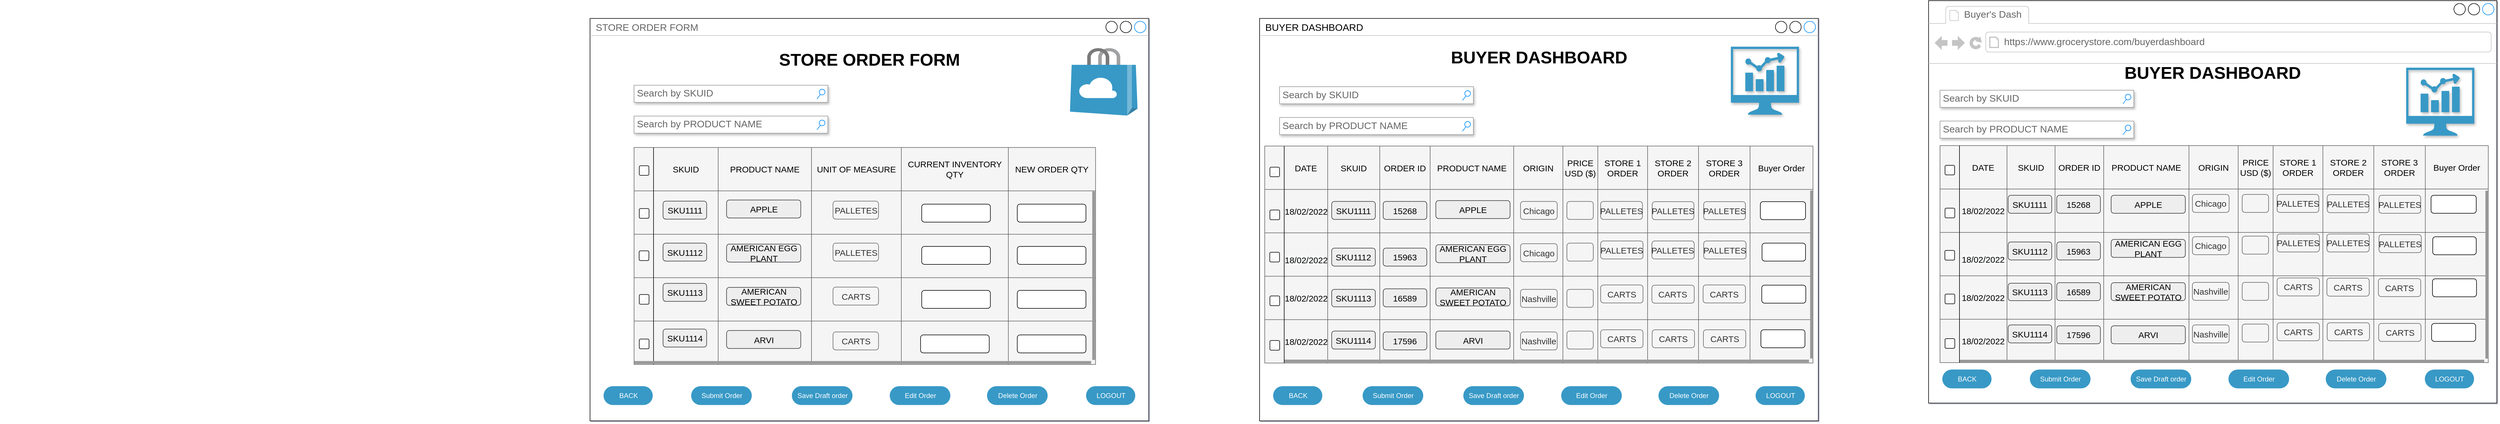 <mxfile version="16.6.1" type="github">
  <diagram id="DkxhXxDabkg7D8pgcrME" name="Page-1">
    <mxGraphModel dx="6352" dy="2839" grid="0" gridSize="3.937" guides="1" tooltips="1" connect="1" arrows="1" fold="1" page="1" pageScale="1" pageWidth="1169" pageHeight="827" background="none" math="0" shadow="1">
      <root>
        <mxCell id="0" />
        <mxCell id="1" parent="0" />
        <mxCell id="hHE543pLZx1zD03s0N3J-19" value="STORE ORDER FORM" style="strokeWidth=1;shadow=0;dashed=0;align=center;html=1;shape=mxgraph.mockup.containers.window;align=left;verticalAlign=top;spacingLeft=8;strokeColor2=#008cff;strokeColor3=#c4c4c4;fontColor=#666666;mainText=;fontSize=17;labelBackgroundColor=none;" parent="1" vertex="1">
          <mxGeometry x="-2243" y="-1611.72" width="976.376" height="704.723" as="geometry" />
        </mxCell>
        <mxCell id="hHE543pLZx1zD03s0N3J-168" value="&lt;font style=&quot;font-size: 30px&quot;&gt;&lt;b&gt;STORE ORDER FORM&lt;/b&gt;&lt;/font&gt;" style="text;html=1;strokeColor=none;fillColor=none;align=center;verticalAlign=middle;whiteSpace=wrap;rounded=0;shadow=1;" parent="1" vertex="1">
          <mxGeometry x="-2219.37" y="-1554.72" width="929.13" height="30" as="geometry" />
        </mxCell>
        <mxCell id="hHE543pLZx1zD03s0N3J-271" value="" style="dashed=0;labelPosition=right;align=left;shape=mxgraph.gmdl.checkbox;strokeColor=#B0B0B0;fillColor=none;strokeWidth=2;aspect=fixed;sketch=0;" parent="1" vertex="1">
          <mxGeometry x="-2148.397" y="-1280.72" width="15.748" height="15.748" as="geometry" />
        </mxCell>
        <mxCell id="hHE543pLZx1zD03s0N3J-273" value="" style="dashed=0;labelPosition=right;align=left;shape=mxgraph.gmdl.checkbox;strokeColor=#B0B0B0;fillColor=none;strokeWidth=2;aspect=fixed;sketch=0;" parent="1" vertex="1">
          <mxGeometry x="-2148.653" y="-1131.723" width="16" height="16" as="geometry" />
        </mxCell>
        <mxCell id="hHE543pLZx1zD03s0N3J-272" value="" style="dashed=0;labelPosition=right;align=left;shape=mxgraph.gmdl.checkbox;strokeColor=#B0B0B0;fillColor=none;strokeWidth=2;aspect=fixed;sketch=0;" parent="1" vertex="1">
          <mxGeometry x="-2148.4" y="-1205.72" width="16" height="16" as="geometry" />
        </mxCell>
        <mxCell id="hHE543pLZx1zD03s0N3J-292" value="" style="group" parent="1" vertex="1" connectable="0">
          <mxGeometry x="-2166.4" y="-1494.72" width="869.36" height="495" as="geometry" />
        </mxCell>
        <mxCell id="hHE543pLZx1zD03s0N3J-157" value="Search by SKUID" style="strokeWidth=1;shadow=1;dashed=0;align=center;html=1;shape=mxgraph.mockup.forms.searchBox;strokeColor=#999999;mainText=;strokeColor2=#008cff;fontColor=#666666;fontSize=17;align=left;spacingLeft=3;" parent="hHE543pLZx1zD03s0N3J-292" vertex="1">
          <mxGeometry x="0.38" width="338.59" height="30" as="geometry" />
        </mxCell>
        <mxCell id="hHE543pLZx1zD03s0N3J-161" value="Search by PRODUCT NAME" style="strokeWidth=1;shadow=1;dashed=0;align=center;html=1;shape=mxgraph.mockup.forms.searchBox;strokeColor=#999999;mainText=;strokeColor2=#008cff;fontColor=#666666;fontSize=17;align=left;spacingLeft=3;" parent="hHE543pLZx1zD03s0N3J-292" vertex="1">
          <mxGeometry x="0.377" y="53.997" width="338.59" height="30" as="geometry" />
        </mxCell>
        <mxCell id="hHE543pLZx1zD03s0N3J-240" value="" style="shape=table;startSize=0;container=1;collapsible=0;childLayout=tableLayout;fontSize=15;fillColor=#f5f5f5;strokeColor=#666666;fontColor=#333333;rounded=0;" parent="hHE543pLZx1zD03s0N3J-292" vertex="1">
          <mxGeometry x="0.38" y="109" width="806.42" height="380" as="geometry" />
        </mxCell>
        <mxCell id="hHE543pLZx1zD03s0N3J-241" value="" style="shape=tableRow;horizontal=0;startSize=34;swimlaneHead=0;swimlaneBody=0;top=0;left=0;bottom=0;right=0;collapsible=0;dropTarget=0;fillColor=none;points=[[0,0.5],[1,0.5]];portConstraint=eastwest;fontSize=15;" parent="hHE543pLZx1zD03s0N3J-240" vertex="1">
          <mxGeometry width="806.42" height="76" as="geometry" />
        </mxCell>
        <mxCell id="hHE543pLZx1zD03s0N3J-242" value="SKUID" style="shape=partialRectangle;html=1;whiteSpace=wrap;connectable=0;overflow=hidden;fillColor=none;top=0;left=0;bottom=0;right=0;pointerEvents=1;fontSize=15;" parent="hHE543pLZx1zD03s0N3J-241" vertex="1">
          <mxGeometry x="34" width="113" height="76" as="geometry">
            <mxRectangle width="113" height="76" as="alternateBounds" />
          </mxGeometry>
        </mxCell>
        <mxCell id="hHE543pLZx1zD03s0N3J-243" value="PRODUCT NAME" style="shape=partialRectangle;html=1;whiteSpace=wrap;connectable=0;overflow=hidden;fillColor=none;top=0;left=0;bottom=0;right=0;pointerEvents=1;fontSize=15;" parent="hHE543pLZx1zD03s0N3J-241" vertex="1">
          <mxGeometry x="147" width="163" height="76" as="geometry">
            <mxRectangle width="163" height="76" as="alternateBounds" />
          </mxGeometry>
        </mxCell>
        <mxCell id="hHE543pLZx1zD03s0N3J-244" value="UNIT OF MEASURE" style="shape=partialRectangle;html=1;whiteSpace=wrap;connectable=0;overflow=hidden;fillColor=none;top=0;left=0;bottom=0;right=0;pointerEvents=1;fontSize=15;" parent="hHE543pLZx1zD03s0N3J-241" vertex="1">
          <mxGeometry x="310" width="157" height="76" as="geometry">
            <mxRectangle width="157" height="76" as="alternateBounds" />
          </mxGeometry>
        </mxCell>
        <mxCell id="hHE543pLZx1zD03s0N3J-245" value="CURRENT INVENTORY QTY" style="shape=partialRectangle;html=1;whiteSpace=wrap;connectable=0;overflow=hidden;fillColor=none;top=0;left=0;bottom=0;right=0;pointerEvents=1;fontSize=15;" parent="hHE543pLZx1zD03s0N3J-241" vertex="1">
          <mxGeometry x="467" width="187" height="76" as="geometry">
            <mxRectangle width="187" height="76" as="alternateBounds" />
          </mxGeometry>
        </mxCell>
        <mxCell id="hHE543pLZx1zD03s0N3J-246" value="NEW ORDER QTY" style="shape=partialRectangle;html=1;whiteSpace=wrap;connectable=0;overflow=hidden;fillColor=none;top=0;left=0;bottom=0;right=0;pointerEvents=1;fontSize=15;" parent="hHE543pLZx1zD03s0N3J-241" vertex="1">
          <mxGeometry x="654" width="152" height="76" as="geometry">
            <mxRectangle width="152" height="76" as="alternateBounds" />
          </mxGeometry>
        </mxCell>
        <mxCell id="hHE543pLZx1zD03s0N3J-247" value="" style="shape=tableRow;horizontal=0;startSize=34;swimlaneHead=0;swimlaneBody=0;top=0;left=0;bottom=0;right=0;collapsible=0;dropTarget=0;fillColor=none;points=[[0,0.5],[1,0.5]];portConstraint=eastwest;fontSize=15;" parent="hHE543pLZx1zD03s0N3J-240" vertex="1">
          <mxGeometry y="76" width="806.42" height="76" as="geometry" />
        </mxCell>
        <mxCell id="hHE543pLZx1zD03s0N3J-248" value="" style="shape=partialRectangle;html=1;whiteSpace=wrap;connectable=0;overflow=hidden;fillColor=none;top=0;left=0;bottom=0;right=0;pointerEvents=1;fontSize=15;" parent="hHE543pLZx1zD03s0N3J-247" vertex="1">
          <mxGeometry x="34" width="113" height="76" as="geometry">
            <mxRectangle width="113" height="76" as="alternateBounds" />
          </mxGeometry>
        </mxCell>
        <mxCell id="hHE543pLZx1zD03s0N3J-249" value="&lt;span style=&quot;color: rgba(0 , 0 , 0 , 0) ; font-family: monospace ; font-size: 0px&quot;&gt;%3CmxGraphModel%3E%3Croot%3E%3CmxCell%20id%3D%220%22%2F%3E%3CmxCell%20id%3D%221%22%20parent%3D%220%22%2F%3E%3CmxCell%20id%3D%222%22%20value%3D%2215268%22%20style%3D%22rounded%3D1%3BwhiteSpace%3Dwrap%3Bhtml%3D1%3Bshadow%3D0%3Bsketch%3D0%3BfontSize%3D15%3BfillColor%3D%23eeeeee%3BstrokeColor%3D%2336393d%3B%22%20vertex%3D%221%22%20parent%3D%221%22%3E%3CmxGeometry%20x%3D%221429.44%22%20y%3D%22138.997%22%20width%3D%2276.24%22%20height%3D%2231.5%22%20as%3D%22geometry%22%2F%3E%3C%2FmxCell%3E%3C%2Froot%3E%3C%2FmxGraphModel%3E&lt;/span&gt;&lt;span style=&quot;color: rgba(0 , 0 , 0 , 0) ; font-family: monospace ; font-size: 0px&quot;&gt;%3CmxGraphModel%3E%3Croot%3E%3CmxCell%20id%3D%220%22%2F%3E%3CmxCell%20id%3D%221%22%20parent%3D%220%22%2F%3E%3CmxCell%20id%3D%222%22%20value%3D%2215268%22%20style%3D%22rounded%3D1%3BwhiteSpace%3Dwrap%3Bhtml%3D1%3Bshadow%3D0%3Bsketch%3D0%3BfontSize%3D15%3BfillColor%3D%23eeeeee%3BstrokeColor%3D%2336393d%3B%22%20vertex%3D%221%22%20parent%3D%221%22%3E%3CmxGeometry%20x%3D%221429.44%22%20y%3D%22138.997%22%20width%3D%2276.24%22%20height%3D%2231.5%22%20as%3D%22geometry%22%2F%3E%3C%2FmxCell%3E%3C%2Froot%3E%3C%2FmxGraphModel%3E&lt;/span&gt;" style="shape=partialRectangle;html=1;whiteSpace=wrap;connectable=0;overflow=hidden;fillColor=none;top=0;left=0;bottom=0;right=0;pointerEvents=1;fontSize=15;" parent="hHE543pLZx1zD03s0N3J-247" vertex="1">
          <mxGeometry x="147" width="163" height="76" as="geometry">
            <mxRectangle width="163" height="76" as="alternateBounds" />
          </mxGeometry>
        </mxCell>
        <mxCell id="hHE543pLZx1zD03s0N3J-250" value="" style="shape=partialRectangle;html=1;whiteSpace=wrap;connectable=0;overflow=hidden;fillColor=none;top=0;left=0;bottom=0;right=0;pointerEvents=1;fontSize=15;" parent="hHE543pLZx1zD03s0N3J-247" vertex="1">
          <mxGeometry x="310" width="157" height="76" as="geometry">
            <mxRectangle width="157" height="76" as="alternateBounds" />
          </mxGeometry>
        </mxCell>
        <mxCell id="hHE543pLZx1zD03s0N3J-251" value="" style="shape=partialRectangle;html=1;whiteSpace=wrap;connectable=0;overflow=hidden;fillColor=none;top=0;left=0;bottom=0;right=0;pointerEvents=1;fontSize=15;" parent="hHE543pLZx1zD03s0N3J-247" vertex="1">
          <mxGeometry x="467" width="187" height="76" as="geometry">
            <mxRectangle width="187" height="76" as="alternateBounds" />
          </mxGeometry>
        </mxCell>
        <mxCell id="hHE543pLZx1zD03s0N3J-252" value="" style="shape=partialRectangle;html=1;whiteSpace=wrap;connectable=0;overflow=hidden;fillColor=none;top=0;left=0;bottom=0;right=0;pointerEvents=1;fontSize=15;" parent="hHE543pLZx1zD03s0N3J-247" vertex="1">
          <mxGeometry x="654" width="152" height="76" as="geometry">
            <mxRectangle width="152" height="76" as="alternateBounds" />
          </mxGeometry>
        </mxCell>
        <mxCell id="hHE543pLZx1zD03s0N3J-253" value="" style="shape=tableRow;horizontal=0;startSize=34;swimlaneHead=0;swimlaneBody=0;top=0;left=0;bottom=0;right=0;collapsible=0;dropTarget=0;fillColor=none;points=[[0,0.5],[1,0.5]];portConstraint=eastwest;fontSize=15;" parent="hHE543pLZx1zD03s0N3J-240" vertex="1">
          <mxGeometry y="152" width="806.42" height="76" as="geometry" />
        </mxCell>
        <mxCell id="hHE543pLZx1zD03s0N3J-254" value="" style="shape=partialRectangle;html=1;whiteSpace=wrap;connectable=0;overflow=hidden;fillColor=none;top=0;left=0;bottom=0;right=0;pointerEvents=1;fontSize=15;" parent="hHE543pLZx1zD03s0N3J-253" vertex="1">
          <mxGeometry x="34" width="113" height="76" as="geometry">
            <mxRectangle width="113" height="76" as="alternateBounds" />
          </mxGeometry>
        </mxCell>
        <mxCell id="hHE543pLZx1zD03s0N3J-255" value="" style="shape=partialRectangle;html=1;whiteSpace=wrap;connectable=0;overflow=hidden;fillColor=none;top=0;left=0;bottom=0;right=0;pointerEvents=1;fontSize=15;" parent="hHE543pLZx1zD03s0N3J-253" vertex="1">
          <mxGeometry x="147" width="163" height="76" as="geometry">
            <mxRectangle width="163" height="76" as="alternateBounds" />
          </mxGeometry>
        </mxCell>
        <mxCell id="hHE543pLZx1zD03s0N3J-256" value="" style="shape=partialRectangle;html=1;whiteSpace=wrap;connectable=0;overflow=hidden;fillColor=none;top=0;left=0;bottom=0;right=0;pointerEvents=1;fontSize=15;" parent="hHE543pLZx1zD03s0N3J-253" vertex="1">
          <mxGeometry x="310" width="157" height="76" as="geometry">
            <mxRectangle width="157" height="76" as="alternateBounds" />
          </mxGeometry>
        </mxCell>
        <mxCell id="hHE543pLZx1zD03s0N3J-257" value="" style="shape=partialRectangle;html=1;whiteSpace=wrap;connectable=0;overflow=hidden;fillColor=none;top=0;left=0;bottom=0;right=0;pointerEvents=1;fontSize=15;" parent="hHE543pLZx1zD03s0N3J-253" vertex="1">
          <mxGeometry x="467" width="187" height="76" as="geometry">
            <mxRectangle width="187" height="76" as="alternateBounds" />
          </mxGeometry>
        </mxCell>
        <mxCell id="hHE543pLZx1zD03s0N3J-258" value="" style="shape=partialRectangle;html=1;whiteSpace=wrap;connectable=0;overflow=hidden;fillColor=none;top=0;left=0;bottom=0;right=0;pointerEvents=1;fontSize=15;" parent="hHE543pLZx1zD03s0N3J-253" vertex="1">
          <mxGeometry x="654" width="152" height="76" as="geometry">
            <mxRectangle width="152" height="76" as="alternateBounds" />
          </mxGeometry>
        </mxCell>
        <mxCell id="hHE543pLZx1zD03s0N3J-259" value="" style="shape=tableRow;horizontal=0;startSize=34;swimlaneHead=0;swimlaneBody=0;top=0;left=0;bottom=0;right=0;collapsible=0;dropTarget=0;fillColor=none;points=[[0,0.5],[1,0.5]];portConstraint=eastwest;fontSize=15;" parent="hHE543pLZx1zD03s0N3J-240" vertex="1">
          <mxGeometry y="228" width="806.42" height="76" as="geometry" />
        </mxCell>
        <mxCell id="hHE543pLZx1zD03s0N3J-260" value="" style="shape=partialRectangle;html=1;whiteSpace=wrap;connectable=0;overflow=hidden;fillColor=none;top=0;left=0;bottom=0;right=0;pointerEvents=1;fontSize=15;" parent="hHE543pLZx1zD03s0N3J-259" vertex="1">
          <mxGeometry x="34" width="113" height="76" as="geometry">
            <mxRectangle width="113" height="76" as="alternateBounds" />
          </mxGeometry>
        </mxCell>
        <mxCell id="hHE543pLZx1zD03s0N3J-261" value="" style="shape=partialRectangle;html=1;whiteSpace=wrap;connectable=0;overflow=hidden;fillColor=none;top=0;left=0;bottom=0;right=0;pointerEvents=1;fontSize=15;" parent="hHE543pLZx1zD03s0N3J-259" vertex="1">
          <mxGeometry x="147" width="163" height="76" as="geometry">
            <mxRectangle width="163" height="76" as="alternateBounds" />
          </mxGeometry>
        </mxCell>
        <mxCell id="hHE543pLZx1zD03s0N3J-262" value="" style="shape=partialRectangle;html=1;whiteSpace=wrap;connectable=0;overflow=hidden;fillColor=none;top=0;left=0;bottom=0;right=0;pointerEvents=1;fontSize=15;" parent="hHE543pLZx1zD03s0N3J-259" vertex="1">
          <mxGeometry x="310" width="157" height="76" as="geometry">
            <mxRectangle width="157" height="76" as="alternateBounds" />
          </mxGeometry>
        </mxCell>
        <mxCell id="hHE543pLZx1zD03s0N3J-263" value="" style="shape=partialRectangle;html=1;whiteSpace=wrap;connectable=0;overflow=hidden;fillColor=none;top=0;left=0;bottom=0;right=0;pointerEvents=1;fontSize=15;" parent="hHE543pLZx1zD03s0N3J-259" vertex="1">
          <mxGeometry x="467" width="187" height="76" as="geometry">
            <mxRectangle width="187" height="76" as="alternateBounds" />
          </mxGeometry>
        </mxCell>
        <mxCell id="hHE543pLZx1zD03s0N3J-264" value="" style="shape=partialRectangle;html=1;whiteSpace=wrap;connectable=0;overflow=hidden;fillColor=none;top=0;left=0;bottom=0;right=0;pointerEvents=1;fontSize=15;" parent="hHE543pLZx1zD03s0N3J-259" vertex="1">
          <mxGeometry x="654" width="152" height="76" as="geometry">
            <mxRectangle width="152" height="76" as="alternateBounds" />
          </mxGeometry>
        </mxCell>
        <mxCell id="hHE543pLZx1zD03s0N3J-265" value="" style="shape=tableRow;horizontal=0;startSize=34;swimlaneHead=0;swimlaneBody=0;top=0;left=0;bottom=0;right=0;collapsible=0;dropTarget=0;fillColor=none;points=[[0,0.5],[1,0.5]];portConstraint=eastwest;fontSize=15;" parent="hHE543pLZx1zD03s0N3J-240" vertex="1">
          <mxGeometry y="304" width="806.42" height="76" as="geometry" />
        </mxCell>
        <mxCell id="hHE543pLZx1zD03s0N3J-266" value="" style="shape=partialRectangle;html=1;whiteSpace=wrap;connectable=0;overflow=hidden;fillColor=none;top=0;left=0;bottom=0;right=0;pointerEvents=1;fontSize=15;" parent="hHE543pLZx1zD03s0N3J-265" vertex="1">
          <mxGeometry x="34" width="113" height="76" as="geometry">
            <mxRectangle width="113" height="76" as="alternateBounds" />
          </mxGeometry>
        </mxCell>
        <mxCell id="hHE543pLZx1zD03s0N3J-267" value="" style="shape=partialRectangle;html=1;whiteSpace=wrap;connectable=0;overflow=hidden;fillColor=none;top=0;left=0;bottom=0;right=0;pointerEvents=1;fontSize=15;" parent="hHE543pLZx1zD03s0N3J-265" vertex="1">
          <mxGeometry x="147" width="163" height="76" as="geometry">
            <mxRectangle width="163" height="76" as="alternateBounds" />
          </mxGeometry>
        </mxCell>
        <mxCell id="hHE543pLZx1zD03s0N3J-268" value="" style="shape=partialRectangle;html=1;whiteSpace=wrap;connectable=0;overflow=hidden;fillColor=none;top=0;left=0;bottom=0;right=0;pointerEvents=1;fontSize=15;" parent="hHE543pLZx1zD03s0N3J-265" vertex="1">
          <mxGeometry x="310" width="157" height="76" as="geometry">
            <mxRectangle width="157" height="76" as="alternateBounds" />
          </mxGeometry>
        </mxCell>
        <mxCell id="hHE543pLZx1zD03s0N3J-269" value="" style="shape=partialRectangle;html=1;whiteSpace=wrap;connectable=0;overflow=hidden;fillColor=none;top=0;left=0;bottom=0;right=0;pointerEvents=1;fontSize=15;" parent="hHE543pLZx1zD03s0N3J-265" vertex="1">
          <mxGeometry x="467" width="187" height="76" as="geometry">
            <mxRectangle width="187" height="76" as="alternateBounds" />
          </mxGeometry>
        </mxCell>
        <mxCell id="hHE543pLZx1zD03s0N3J-270" value="" style="shape=partialRectangle;html=1;whiteSpace=wrap;connectable=0;overflow=hidden;fillColor=none;top=0;left=0;bottom=0;right=0;pointerEvents=1;fontSize=15;" parent="hHE543pLZx1zD03s0N3J-265" vertex="1">
          <mxGeometry x="654" width="152" height="76" as="geometry">
            <mxRectangle width="152" height="76" as="alternateBounds" />
          </mxGeometry>
        </mxCell>
        <mxCell id="hHE543pLZx1zD03s0N3J-167" value="" style="dashed=0;labelPosition=right;align=left;shape=mxgraph.gmdl.checkbox;strokeWidth=2;aspect=fixed;sketch=0;" parent="hHE543pLZx1zD03s0N3J-292" vertex="1">
          <mxGeometry x="10.004" y="445.004" width="16" height="16" as="geometry" />
        </mxCell>
        <mxCell id="hHE543pLZx1zD03s0N3J-274" value="" style="dashed=0;labelPosition=right;align=left;shape=mxgraph.gmdl.checkbox;strokeWidth=2;aspect=fixed;sketch=0;" parent="hHE543pLZx1zD03s0N3J-292" vertex="1">
          <mxGeometry x="10.007" y="366.997" width="16" height="16" as="geometry" />
        </mxCell>
        <mxCell id="hHE543pLZx1zD03s0N3J-277" value="" style="rounded=1;whiteSpace=wrap;html=1;shadow=0;sketch=0;fontSize=15;" parent="hHE543pLZx1zD03s0N3J-292" vertex="1">
          <mxGeometry x="503" y="208.25" width="120" height="31.496" as="geometry" />
        </mxCell>
        <mxCell id="hHE543pLZx1zD03s0N3J-278" value="" style="rounded=1;whiteSpace=wrap;html=1;shadow=0;sketch=0;fontSize=15;" parent="hHE543pLZx1zD03s0N3J-292" vertex="1">
          <mxGeometry x="503" y="282.25" width="120" height="31.496" as="geometry" />
        </mxCell>
        <mxCell id="hHE543pLZx1zD03s0N3J-279" value="" style="rounded=1;whiteSpace=wrap;html=1;shadow=0;sketch=0;fontSize=15;" parent="hHE543pLZx1zD03s0N3J-292" vertex="1">
          <mxGeometry x="503" y="359.25" width="120" height="31.496" as="geometry" />
        </mxCell>
        <mxCell id="hHE543pLZx1zD03s0N3J-280" value="" style="rounded=1;whiteSpace=wrap;html=1;shadow=0;sketch=0;fontSize=15;" parent="hHE543pLZx1zD03s0N3J-292" vertex="1">
          <mxGeometry x="501" y="437.26" width="120" height="31.496" as="geometry" />
        </mxCell>
        <mxCell id="hHE543pLZx1zD03s0N3J-281" value="" style="rounded=1;whiteSpace=wrap;html=1;shadow=0;sketch=0;fontSize=15;" parent="hHE543pLZx1zD03s0N3J-292" vertex="1">
          <mxGeometry x="670" y="437.26" width="120" height="31.496" as="geometry" />
        </mxCell>
        <mxCell id="hHE543pLZx1zD03s0N3J-282" value="" style="rounded=1;whiteSpace=wrap;html=1;shadow=0;sketch=0;fontSize=15;" parent="hHE543pLZx1zD03s0N3J-292" vertex="1">
          <mxGeometry x="670" y="359.25" width="120" height="31.496" as="geometry" />
        </mxCell>
        <mxCell id="hHE543pLZx1zD03s0N3J-283" value="" style="rounded=1;whiteSpace=wrap;html=1;shadow=0;sketch=0;fontSize=15;" parent="hHE543pLZx1zD03s0N3J-292" vertex="1">
          <mxGeometry x="670" y="282.25" width="120" height="31.496" as="geometry" />
        </mxCell>
        <mxCell id="hHE543pLZx1zD03s0N3J-284" value="" style="rounded=1;whiteSpace=wrap;html=1;shadow=0;sketch=0;fontSize=15;" parent="hHE543pLZx1zD03s0N3J-292" vertex="1">
          <mxGeometry x="670" y="208.25" width="120" height="31.496" as="geometry" />
        </mxCell>
        <mxCell id="hHE543pLZx1zD03s0N3J-285" value="" style="strokeWidth=1;html=1;shadow=0;dashed=0;shape=mxgraph.android.scrollbars2;fillColor=#999999;strokeColor=none;rounded=0;sketch=0;fontSize=15;" parent="hHE543pLZx1zD03s0N3J-292" vertex="1">
          <mxGeometry x="1" y="186" width="805" height="302" as="geometry" />
        </mxCell>
        <mxCell id="hHE543pLZx1zD03s0N3J-288" value="" style="dashed=0;labelPosition=right;align=left;shape=mxgraph.gmdl.checkbox;strokeWidth=2;aspect=fixed;sketch=0;" parent="hHE543pLZx1zD03s0N3J-292" vertex="1">
          <mxGeometry x="10.003" y="141.5" width="15.748" height="15.748" as="geometry" />
        </mxCell>
        <mxCell id="hHE543pLZx1zD03s0N3J-289" value="" style="dashed=0;labelPosition=right;align=left;shape=mxgraph.gmdl.checkbox;strokeWidth=2;aspect=fixed;sketch=0;" parent="hHE543pLZx1zD03s0N3J-292" vertex="1">
          <mxGeometry x="10" y="216.5" width="16" height="16" as="geometry" />
        </mxCell>
        <mxCell id="hHE543pLZx1zD03s0N3J-290" value="" style="dashed=0;labelPosition=right;align=left;shape=mxgraph.gmdl.checkbox;strokeWidth=2;aspect=fixed;sketch=0;" parent="hHE543pLZx1zD03s0N3J-292" vertex="1">
          <mxGeometry x="9.747" y="290.497" width="16" height="16" as="geometry" />
        </mxCell>
        <mxCell id="hHE543pLZx1zD03s0N3J-295" value="" style="sketch=0;html=1;points=[];align=center;image;fontSize=12;image=img/lib/mscae/Store_Marketplace.svg;rounded=0;shadow=0;fontColor=#0057D8;fillColor=#B3B3B3;gradientColor=none;imageBackground=default;imageBorder=none;" parent="hHE543pLZx1zD03s0N3J-292" vertex="1">
          <mxGeometry x="762" y="-65" width="118.14" height="118.11" as="geometry" />
        </mxCell>
        <mxCell id="RJvmdRNW2iBQr6ffG7EL-109" value="&lt;span&gt;CARTS&lt;/span&gt;" style="rounded=1;whiteSpace=wrap;html=1;shadow=0;sketch=0;fontSize=15;fillColor=#f5f5f5;fontColor=#333333;strokeColor=#666666;" parent="hHE543pLZx1zD03s0N3J-292" vertex="1">
          <mxGeometry x="347.997" y="432.018" width="79.56" height="31.496" as="geometry" />
        </mxCell>
        <mxCell id="RJvmdRNW2iBQr6ffG7EL-110" value="&lt;span&gt;PALLETES&lt;/span&gt;" style="rounded=1;whiteSpace=wrap;html=1;shadow=0;sketch=0;fontSize=15;fillColor=#f5f5f5;fontColor=#333333;strokeColor=#666666;" parent="hHE543pLZx1zD03s0N3J-292" vertex="1">
          <mxGeometry x="347.997" y="203.004" width="79.56" height="31.496" as="geometry" />
        </mxCell>
        <mxCell id="RJvmdRNW2iBQr6ffG7EL-111" value="&lt;span&gt;PALLETES&lt;/span&gt;" style="rounded=1;whiteSpace=wrap;html=1;shadow=0;sketch=0;fontSize=15;fillColor=#f5f5f5;fontColor=#333333;strokeColor=#666666;" parent="hHE543pLZx1zD03s0N3J-292" vertex="1">
          <mxGeometry x="347.997" y="276.505" width="79.56" height="31.496" as="geometry" />
        </mxCell>
        <mxCell id="RJvmdRNW2iBQr6ffG7EL-112" value="&lt;span&gt;CARTS&lt;/span&gt;" style="rounded=1;whiteSpace=wrap;html=1;shadow=0;sketch=0;fontSize=15;fillColor=#f5f5f5;fontColor=#333333;strokeColor=#666666;" parent="hHE543pLZx1zD03s0N3J-292" vertex="1">
          <mxGeometry x="347.997" y="353.506" width="79.56" height="31.496" as="geometry" />
        </mxCell>
        <mxCell id="RJvmdRNW2iBQr6ffG7EL-113" value="" style="shape=partialRectangle;html=1;whiteSpace=wrap;connectable=0;overflow=hidden;fillColor=none;top=0;left=0;bottom=0;right=0;pointerEvents=1;fontSize=15;" parent="hHE543pLZx1zD03s0N3J-292" vertex="1">
          <mxGeometry x="-1107.003" y="412.997" width="154" height="76" as="geometry">
            <mxRectangle width="154" height="76" as="alternateBounds" />
          </mxGeometry>
        </mxCell>
        <mxCell id="RJvmdRNW2iBQr6ffG7EL-114" value="SKU1111" style="rounded=1;whiteSpace=wrap;html=1;shadow=0;sketch=0;fontSize=15;fillColor=#eeeeee;strokeColor=#36393d;" parent="hHE543pLZx1zD03s0N3J-292" vertex="1">
          <mxGeometry x="50.997" y="203.004" width="76.24" height="31.5" as="geometry" />
        </mxCell>
        <mxCell id="RJvmdRNW2iBQr6ffG7EL-115" value="SKU1112" style="rounded=1;whiteSpace=wrap;html=1;shadow=0;sketch=0;fontSize=15;fillColor=#eeeeee;strokeColor=#36393d;" parent="hHE543pLZx1zD03s0N3J-292" vertex="1">
          <mxGeometry x="50.997" y="276.504" width="76.24" height="31.5" as="geometry" />
        </mxCell>
        <mxCell id="RJvmdRNW2iBQr6ffG7EL-116" value="SKU1114" style="rounded=1;whiteSpace=wrap;html=1;shadow=0;sketch=0;fontSize=15;fillColor=#eeeeee;strokeColor=#36393d;" parent="hHE543pLZx1zD03s0N3J-292" vertex="1">
          <mxGeometry x="50.997" y="427.004" width="76.24" height="31.5" as="geometry" />
        </mxCell>
        <mxCell id="RJvmdRNW2iBQr6ffG7EL-117" value="SKU1113" style="rounded=1;whiteSpace=wrap;html=1;shadow=0;sketch=0;fontSize=15;fillColor=#eeeeee;strokeColor=#36393d;" parent="hHE543pLZx1zD03s0N3J-292" vertex="1">
          <mxGeometry x="50.997" y="347.004" width="76.24" height="31.5" as="geometry" />
        </mxCell>
        <mxCell id="RJvmdRNW2iBQr6ffG7EL-104" value="" style="group" parent="hHE543pLZx1zD03s0N3J-292" connectable="0" vertex="1">
          <mxGeometry x="161.997" y="200.994" width="129.68" height="260.01" as="geometry" />
        </mxCell>
        <mxCell id="RJvmdRNW2iBQr6ffG7EL-105" value="APPLE" style="rounded=1;whiteSpace=wrap;html=1;shadow=0;sketch=0;fontSize=15;fillColor=#eeeeee;strokeColor=#36393d;" parent="RJvmdRNW2iBQr6ffG7EL-104" vertex="1">
          <mxGeometry width="129.68" height="31.5" as="geometry" />
        </mxCell>
        <mxCell id="RJvmdRNW2iBQr6ffG7EL-106" value="AMERICAN EGG PLANT" style="rounded=1;whiteSpace=wrap;html=1;shadow=0;sketch=0;fontSize=15;fillColor=#eeeeee;strokeColor=#36393d;" parent="RJvmdRNW2iBQr6ffG7EL-104" vertex="1">
          <mxGeometry y="77.25" width="129.68" height="31.5" as="geometry" />
        </mxCell>
        <mxCell id="RJvmdRNW2iBQr6ffG7EL-107" value="AMERICAN SWEET POTATO" style="rounded=1;whiteSpace=wrap;html=1;shadow=0;sketch=0;fontSize=15;fillColor=#eeeeee;strokeColor=#36393d;" parent="RJvmdRNW2iBQr6ffG7EL-104" vertex="1">
          <mxGeometry y="153" width="129.68" height="31.5" as="geometry" />
        </mxCell>
        <mxCell id="RJvmdRNW2iBQr6ffG7EL-108" value="ARVI" style="rounded=1;whiteSpace=wrap;html=1;shadow=0;sketch=0;fontSize=15;fillColor=#eeeeee;strokeColor=#36393d;" parent="RJvmdRNW2iBQr6ffG7EL-104" vertex="1">
          <mxGeometry y="228.51" width="129.68" height="31.5" as="geometry" />
        </mxCell>
        <mxCell id="hHE543pLZx1zD03s0N3J-293" value="BACK" style="rounded=1;fillColor=#3899c6;strokeColor=none;html=1;fontColor=#ffffff;align=center;verticalAlign=middle;fontStyle=0;fontSize=12;sketch=0;shadow=0;arcSize=50;" parent="1" vertex="1">
          <mxGeometry x="-2219.37" y="-967.72" width="86" height="33" as="geometry" />
        </mxCell>
        <mxCell id="hHE543pLZx1zD03s0N3J-294" value="LOGOUT" style="rounded=1;fillColor=#3899c6;strokeColor=none;html=1;fontColor=#ffffff;align=center;verticalAlign=middle;fontStyle=0;fontSize=12;sketch=0;shadow=0;arcSize=50;" parent="1" vertex="1">
          <mxGeometry x="-1376.24" y="-967.72" width="86" height="33" as="geometry" />
        </mxCell>
        <mxCell id="hHE543pLZx1zD03s0N3J-296" value="BUYER DASHBOARD" style="strokeWidth=1;shadow=0;dashed=0;align=center;html=1;shape=mxgraph.mockup.containers.window;align=left;verticalAlign=top;spacingLeft=8;strokeColor2=#008cff;strokeColor3=#c4c4c4;mainText=;fontSize=17;labelBackgroundColor=none;rounded=0;sketch=0;" parent="1" vertex="1">
          <mxGeometry x="-1073" y="-1611.72" width="976.376" height="704.723" as="geometry" />
        </mxCell>
        <mxCell id="hHE543pLZx1zD03s0N3J-297" value="&lt;font style=&quot;font-size: 30px&quot;&gt;&lt;b&gt;BUYER DASHBOARD&lt;/b&gt;&lt;/font&gt;" style="text;html=1;strokeColor=none;fillColor=none;align=center;verticalAlign=middle;whiteSpace=wrap;rounded=0;shadow=1;" parent="1" vertex="1">
          <mxGeometry x="-1049.373" y="-1558.723" width="929.13" height="30" as="geometry" />
        </mxCell>
        <mxCell id="hHE543pLZx1zD03s0N3J-347" value="" style="sketch=0;pointerEvents=1;shadow=1;dashed=0;html=1;strokeColor=#3899c6;fillColor=#3899c6;labelPosition=center;verticalLabelPosition=bottom;verticalAlign=top;align=center;outlineConnect=0;shape=mxgraph.vvd.nsx_dashboard;rounded=0;fontSize=15;" parent="1" vertex="1">
          <mxGeometry x="-249" y="-1561.72" width="118.11" height="118.11" as="geometry" />
        </mxCell>
        <mxCell id="hHE543pLZx1zD03s0N3J-409" value="" style="group" parent="1" vertex="1" connectable="0">
          <mxGeometry x="-1064" y="-1492.223" width="1009" height="490.003" as="geometry" />
        </mxCell>
        <mxCell id="hHE543pLZx1zD03s0N3J-299" value="Search by SKUID" style="strokeWidth=1;shadow=1;dashed=0;align=center;html=1;shape=mxgraph.mockup.forms.searchBox;strokeColor=#999999;mainText=;strokeColor2=#008cff;fontColor=#666666;fontSize=17;align=left;spacingLeft=3;" parent="hHE543pLZx1zD03s0N3J-409" vertex="1">
          <mxGeometry x="25.937" width="338.59" height="30" as="geometry" />
        </mxCell>
        <mxCell id="hHE543pLZx1zD03s0N3J-300" value="Search by PRODUCT NAME" style="strokeWidth=1;shadow=1;dashed=0;align=center;html=1;shape=mxgraph.mockup.forms.searchBox;strokeColor=#999999;mainText=;strokeColor2=#008cff;fontColor=#666666;fontSize=17;align=left;spacingLeft=3;" parent="hHE543pLZx1zD03s0N3J-409" vertex="1">
          <mxGeometry x="25.934" y="53.997" width="338.59" height="30" as="geometry" />
        </mxCell>
        <mxCell id="hHE543pLZx1zD03s0N3J-301" value="" style="shape=table;startSize=0;container=1;collapsible=0;childLayout=tableLayout;fontSize=15;fillColor=#f5f5f5;strokeColor=#666666;fontColor=#333333;rounded=0;" parent="hHE543pLZx1zD03s0N3J-409" vertex="1">
          <mxGeometry y="104" width="958" height="380" as="geometry" />
        </mxCell>
        <mxCell id="hHE543pLZx1zD03s0N3J-302" value="" style="shape=tableRow;horizontal=0;startSize=34;swimlaneHead=0;swimlaneBody=0;top=0;left=0;bottom=0;right=0;collapsible=0;dropTarget=0;fillColor=none;points=[[0,0.5],[1,0.5]];portConstraint=eastwest;fontSize=15;" parent="hHE543pLZx1zD03s0N3J-301" vertex="1">
          <mxGeometry width="958" height="76" as="geometry" />
        </mxCell>
        <mxCell id="hHE543pLZx1zD03s0N3J-365" value="DATE" style="shape=partialRectangle;html=1;whiteSpace=wrap;connectable=0;overflow=hidden;fillColor=none;top=0;left=0;bottom=0;right=0;pointerEvents=1;fontSize=15;" parent="hHE543pLZx1zD03s0N3J-302" vertex="1">
          <mxGeometry x="34" width="76" height="76" as="geometry">
            <mxRectangle width="76" height="76" as="alternateBounds" />
          </mxGeometry>
        </mxCell>
        <mxCell id="hHE543pLZx1zD03s0N3J-303" value="SKUID" style="shape=partialRectangle;html=1;whiteSpace=wrap;connectable=0;overflow=hidden;fillColor=none;top=0;left=0;bottom=0;right=0;pointerEvents=1;fontSize=15;" parent="hHE543pLZx1zD03s0N3J-302" vertex="1">
          <mxGeometry x="110" width="91" height="76" as="geometry">
            <mxRectangle width="91" height="76" as="alternateBounds" />
          </mxGeometry>
        </mxCell>
        <mxCell id="hHE543pLZx1zD03s0N3J-375" value="ORDER ID" style="shape=partialRectangle;html=1;whiteSpace=wrap;connectable=0;overflow=hidden;fillColor=none;top=0;left=0;bottom=0;right=0;pointerEvents=1;fontSize=15;" parent="hHE543pLZx1zD03s0N3J-302" vertex="1">
          <mxGeometry x="201" width="88" height="76" as="geometry">
            <mxRectangle width="88" height="76" as="alternateBounds" />
          </mxGeometry>
        </mxCell>
        <mxCell id="hHE543pLZx1zD03s0N3J-304" value="PRODUCT NAME" style="shape=partialRectangle;html=1;whiteSpace=wrap;connectable=0;overflow=hidden;fillColor=none;top=0;left=0;bottom=0;right=0;pointerEvents=1;fontSize=15;" parent="hHE543pLZx1zD03s0N3J-302" vertex="1">
          <mxGeometry x="289" width="146" height="76" as="geometry">
            <mxRectangle width="146" height="76" as="alternateBounds" />
          </mxGeometry>
        </mxCell>
        <mxCell id="hHE543pLZx1zD03s0N3J-385" value="ORIGIN" style="shape=partialRectangle;html=1;whiteSpace=wrap;connectable=0;overflow=hidden;fillColor=none;top=0;left=0;bottom=0;right=0;pointerEvents=1;fontSize=15;" parent="hHE543pLZx1zD03s0N3J-302" vertex="1">
          <mxGeometry x="435" width="86" height="76" as="geometry">
            <mxRectangle width="86" height="76" as="alternateBounds" />
          </mxGeometry>
        </mxCell>
        <mxCell id="hHE543pLZx1zD03s0N3J-390" value="PRICE&lt;br&gt;USD ($)" style="shape=partialRectangle;html=1;whiteSpace=wrap;connectable=0;overflow=hidden;fillColor=none;top=0;left=0;bottom=0;right=0;pointerEvents=1;fontSize=15;" parent="hHE543pLZx1zD03s0N3J-302" vertex="1">
          <mxGeometry x="521" width="61" height="76" as="geometry">
            <mxRectangle width="61" height="76" as="alternateBounds" />
          </mxGeometry>
        </mxCell>
        <mxCell id="wsWiVV3hX5GRjNbrC7tr-17" value="STORE 1 ORDER" style="shape=partialRectangle;html=1;whiteSpace=wrap;connectable=0;overflow=hidden;fillColor=none;top=0;left=0;bottom=0;right=0;pointerEvents=1;fontSize=15;" vertex="1" parent="hHE543pLZx1zD03s0N3J-302">
          <mxGeometry x="582" width="87" height="76" as="geometry">
            <mxRectangle width="87" height="76" as="alternateBounds" />
          </mxGeometry>
        </mxCell>
        <mxCell id="hHE543pLZx1zD03s0N3J-305" value="STORE 2 ORDER" style="shape=partialRectangle;html=1;whiteSpace=wrap;connectable=0;overflow=hidden;fillColor=none;top=0;left=0;bottom=0;right=0;pointerEvents=1;fontSize=15;" parent="hHE543pLZx1zD03s0N3J-302" vertex="1">
          <mxGeometry x="669" width="89" height="76" as="geometry">
            <mxRectangle width="89" height="76" as="alternateBounds" />
          </mxGeometry>
        </mxCell>
        <mxCell id="wsWiVV3hX5GRjNbrC7tr-22" value="STORE 3 ORDER" style="shape=partialRectangle;html=1;whiteSpace=wrap;connectable=0;overflow=hidden;fillColor=none;top=0;left=0;bottom=0;right=0;pointerEvents=1;fontSize=15;" vertex="1" parent="hHE543pLZx1zD03s0N3J-302">
          <mxGeometry x="758" width="90" height="76" as="geometry">
            <mxRectangle width="90" height="76" as="alternateBounds" />
          </mxGeometry>
        </mxCell>
        <mxCell id="hHE543pLZx1zD03s0N3J-404" value="Buyer Order" style="shape=partialRectangle;html=1;whiteSpace=wrap;connectable=0;overflow=hidden;fillColor=none;top=0;left=0;bottom=0;right=0;pointerEvents=1;fontSize=15;" parent="hHE543pLZx1zD03s0N3J-302" vertex="1">
          <mxGeometry x="848" width="110" height="76" as="geometry">
            <mxRectangle width="110" height="76" as="alternateBounds" />
          </mxGeometry>
        </mxCell>
        <mxCell id="hHE543pLZx1zD03s0N3J-308" value="" style="shape=tableRow;horizontal=0;startSize=34;swimlaneHead=0;swimlaneBody=0;top=0;left=0;bottom=0;right=0;collapsible=0;dropTarget=0;fillColor=none;points=[[0,0.5],[1,0.5]];portConstraint=eastwest;fontSize=15;" parent="hHE543pLZx1zD03s0N3J-301" vertex="1">
          <mxGeometry y="76" width="958" height="76" as="geometry" />
        </mxCell>
        <mxCell id="hHE543pLZx1zD03s0N3J-366" value="&lt;span&gt;18/02/2022&lt;/span&gt;" style="shape=partialRectangle;html=1;whiteSpace=wrap;connectable=0;overflow=hidden;fillColor=none;top=0;left=0;bottom=0;right=0;pointerEvents=1;fontSize=15;" parent="hHE543pLZx1zD03s0N3J-308" vertex="1">
          <mxGeometry x="34" width="76" height="76" as="geometry">
            <mxRectangle width="76" height="76" as="alternateBounds" />
          </mxGeometry>
        </mxCell>
        <mxCell id="hHE543pLZx1zD03s0N3J-309" value="" style="shape=partialRectangle;html=1;whiteSpace=wrap;connectable=0;overflow=hidden;fillColor=none;top=0;left=0;bottom=0;right=0;pointerEvents=1;fontSize=15;" parent="hHE543pLZx1zD03s0N3J-308" vertex="1">
          <mxGeometry x="110" width="91" height="76" as="geometry">
            <mxRectangle width="91" height="76" as="alternateBounds" />
          </mxGeometry>
        </mxCell>
        <mxCell id="hHE543pLZx1zD03s0N3J-376" value="" style="shape=partialRectangle;html=1;whiteSpace=wrap;connectable=0;overflow=hidden;fillColor=none;top=0;left=0;bottom=0;right=0;pointerEvents=1;fontSize=15;" parent="hHE543pLZx1zD03s0N3J-308" vertex="1">
          <mxGeometry x="201" width="88" height="76" as="geometry">
            <mxRectangle width="88" height="76" as="alternateBounds" />
          </mxGeometry>
        </mxCell>
        <mxCell id="hHE543pLZx1zD03s0N3J-310" value="" style="shape=partialRectangle;html=1;whiteSpace=wrap;connectable=0;overflow=hidden;fillColor=none;top=0;left=0;bottom=0;right=0;pointerEvents=1;fontSize=15;" parent="hHE543pLZx1zD03s0N3J-308" vertex="1">
          <mxGeometry x="289" width="146" height="76" as="geometry">
            <mxRectangle width="146" height="76" as="alternateBounds" />
          </mxGeometry>
        </mxCell>
        <mxCell id="hHE543pLZx1zD03s0N3J-386" style="shape=partialRectangle;html=1;whiteSpace=wrap;connectable=0;overflow=hidden;fillColor=none;top=0;left=0;bottom=0;right=0;pointerEvents=1;fontSize=15;" parent="hHE543pLZx1zD03s0N3J-308" vertex="1">
          <mxGeometry x="435" width="86" height="76" as="geometry">
            <mxRectangle width="86" height="76" as="alternateBounds" />
          </mxGeometry>
        </mxCell>
        <mxCell id="hHE543pLZx1zD03s0N3J-391" style="shape=partialRectangle;html=1;whiteSpace=wrap;connectable=0;overflow=hidden;fillColor=none;top=0;left=0;bottom=0;right=0;pointerEvents=1;fontSize=15;" parent="hHE543pLZx1zD03s0N3J-308" vertex="1">
          <mxGeometry x="521" width="61" height="76" as="geometry">
            <mxRectangle width="61" height="76" as="alternateBounds" />
          </mxGeometry>
        </mxCell>
        <mxCell id="wsWiVV3hX5GRjNbrC7tr-18" style="shape=partialRectangle;html=1;whiteSpace=wrap;connectable=0;overflow=hidden;fillColor=none;top=0;left=0;bottom=0;right=0;pointerEvents=1;fontSize=15;" vertex="1" parent="hHE543pLZx1zD03s0N3J-308">
          <mxGeometry x="582" width="87" height="76" as="geometry">
            <mxRectangle width="87" height="76" as="alternateBounds" />
          </mxGeometry>
        </mxCell>
        <mxCell id="hHE543pLZx1zD03s0N3J-311" value="" style="shape=partialRectangle;html=1;whiteSpace=wrap;connectable=0;overflow=hidden;fillColor=none;top=0;left=0;bottom=0;right=0;pointerEvents=1;fontSize=15;" parent="hHE543pLZx1zD03s0N3J-308" vertex="1">
          <mxGeometry x="669" width="89" height="76" as="geometry">
            <mxRectangle width="89" height="76" as="alternateBounds" />
          </mxGeometry>
        </mxCell>
        <mxCell id="wsWiVV3hX5GRjNbrC7tr-23" style="shape=partialRectangle;html=1;whiteSpace=wrap;connectable=0;overflow=hidden;fillColor=none;top=0;left=0;bottom=0;right=0;pointerEvents=1;fontSize=15;" vertex="1" parent="hHE543pLZx1zD03s0N3J-308">
          <mxGeometry x="758" width="90" height="76" as="geometry">
            <mxRectangle width="90" height="76" as="alternateBounds" />
          </mxGeometry>
        </mxCell>
        <mxCell id="hHE543pLZx1zD03s0N3J-405" style="shape=partialRectangle;html=1;whiteSpace=wrap;connectable=0;overflow=hidden;fillColor=none;top=0;left=0;bottom=0;right=0;pointerEvents=1;fontSize=15;" parent="hHE543pLZx1zD03s0N3J-308" vertex="1">
          <mxGeometry x="848" width="110" height="76" as="geometry">
            <mxRectangle width="110" height="76" as="alternateBounds" />
          </mxGeometry>
        </mxCell>
        <mxCell id="hHE543pLZx1zD03s0N3J-314" value="" style="shape=tableRow;horizontal=0;startSize=34;swimlaneHead=0;swimlaneBody=0;top=0;left=0;bottom=0;right=0;collapsible=0;dropTarget=0;fillColor=none;points=[[0,0.5],[1,0.5]];portConstraint=eastwest;fontSize=15;" parent="hHE543pLZx1zD03s0N3J-301" vertex="1">
          <mxGeometry y="152" width="958" height="76" as="geometry" />
        </mxCell>
        <mxCell id="hHE543pLZx1zD03s0N3J-367" value="&#xa;&#xa;&lt;span style=&quot;color: rgb(0, 0, 0); font-family: helvetica; font-size: 15px; font-style: normal; font-weight: 400; letter-spacing: normal; text-align: center; text-indent: 0px; text-transform: none; word-spacing: 0px; background-color: rgb(248, 249, 250); display: inline; float: none;&quot;&gt;18/02/2022&lt;/span&gt;&#xa;&#xa;" style="shape=partialRectangle;html=1;whiteSpace=wrap;connectable=0;overflow=hidden;fillColor=none;top=0;left=0;bottom=0;right=0;pointerEvents=1;fontSize=15;" parent="hHE543pLZx1zD03s0N3J-314" vertex="1">
          <mxGeometry x="34" width="76" height="76" as="geometry">
            <mxRectangle width="76" height="76" as="alternateBounds" />
          </mxGeometry>
        </mxCell>
        <mxCell id="hHE543pLZx1zD03s0N3J-315" value="" style="shape=partialRectangle;html=1;whiteSpace=wrap;connectable=0;overflow=hidden;fillColor=none;top=0;left=0;bottom=0;right=0;pointerEvents=1;fontSize=15;" parent="hHE543pLZx1zD03s0N3J-314" vertex="1">
          <mxGeometry x="110" width="91" height="76" as="geometry">
            <mxRectangle width="91" height="76" as="alternateBounds" />
          </mxGeometry>
        </mxCell>
        <mxCell id="hHE543pLZx1zD03s0N3J-377" value="" style="shape=partialRectangle;html=1;whiteSpace=wrap;connectable=0;overflow=hidden;fillColor=none;top=0;left=0;bottom=0;right=0;pointerEvents=1;fontSize=15;" parent="hHE543pLZx1zD03s0N3J-314" vertex="1">
          <mxGeometry x="201" width="88" height="76" as="geometry">
            <mxRectangle width="88" height="76" as="alternateBounds" />
          </mxGeometry>
        </mxCell>
        <mxCell id="hHE543pLZx1zD03s0N3J-316" value="" style="shape=partialRectangle;html=1;whiteSpace=wrap;connectable=0;overflow=hidden;fillColor=none;top=0;left=0;bottom=0;right=0;pointerEvents=1;fontSize=15;" parent="hHE543pLZx1zD03s0N3J-314" vertex="1">
          <mxGeometry x="289" width="146" height="76" as="geometry">
            <mxRectangle width="146" height="76" as="alternateBounds" />
          </mxGeometry>
        </mxCell>
        <mxCell id="hHE543pLZx1zD03s0N3J-387" style="shape=partialRectangle;html=1;whiteSpace=wrap;connectable=0;overflow=hidden;fillColor=none;top=0;left=0;bottom=0;right=0;pointerEvents=1;fontSize=15;" parent="hHE543pLZx1zD03s0N3J-314" vertex="1">
          <mxGeometry x="435" width="86" height="76" as="geometry">
            <mxRectangle width="86" height="76" as="alternateBounds" />
          </mxGeometry>
        </mxCell>
        <mxCell id="hHE543pLZx1zD03s0N3J-392" style="shape=partialRectangle;html=1;whiteSpace=wrap;connectable=0;overflow=hidden;fillColor=none;top=0;left=0;bottom=0;right=0;pointerEvents=1;fontSize=15;" parent="hHE543pLZx1zD03s0N3J-314" vertex="1">
          <mxGeometry x="521" width="61" height="76" as="geometry">
            <mxRectangle width="61" height="76" as="alternateBounds" />
          </mxGeometry>
        </mxCell>
        <mxCell id="wsWiVV3hX5GRjNbrC7tr-19" style="shape=partialRectangle;html=1;whiteSpace=wrap;connectable=0;overflow=hidden;fillColor=none;top=0;left=0;bottom=0;right=0;pointerEvents=1;fontSize=15;" vertex="1" parent="hHE543pLZx1zD03s0N3J-314">
          <mxGeometry x="582" width="87" height="76" as="geometry">
            <mxRectangle width="87" height="76" as="alternateBounds" />
          </mxGeometry>
        </mxCell>
        <mxCell id="hHE543pLZx1zD03s0N3J-317" value="" style="shape=partialRectangle;html=1;whiteSpace=wrap;connectable=0;overflow=hidden;fillColor=none;top=0;left=0;bottom=0;right=0;pointerEvents=1;fontSize=15;" parent="hHE543pLZx1zD03s0N3J-314" vertex="1">
          <mxGeometry x="669" width="89" height="76" as="geometry">
            <mxRectangle width="89" height="76" as="alternateBounds" />
          </mxGeometry>
        </mxCell>
        <mxCell id="wsWiVV3hX5GRjNbrC7tr-24" style="shape=partialRectangle;html=1;whiteSpace=wrap;connectable=0;overflow=hidden;fillColor=none;top=0;left=0;bottom=0;right=0;pointerEvents=1;fontSize=15;" vertex="1" parent="hHE543pLZx1zD03s0N3J-314">
          <mxGeometry x="758" width="90" height="76" as="geometry">
            <mxRectangle width="90" height="76" as="alternateBounds" />
          </mxGeometry>
        </mxCell>
        <mxCell id="hHE543pLZx1zD03s0N3J-406" style="shape=partialRectangle;html=1;whiteSpace=wrap;connectable=0;overflow=hidden;fillColor=none;top=0;left=0;bottom=0;right=0;pointerEvents=1;fontSize=15;" parent="hHE543pLZx1zD03s0N3J-314" vertex="1">
          <mxGeometry x="848" width="110" height="76" as="geometry">
            <mxRectangle width="110" height="76" as="alternateBounds" />
          </mxGeometry>
        </mxCell>
        <mxCell id="hHE543pLZx1zD03s0N3J-320" value="" style="shape=tableRow;horizontal=0;startSize=34;swimlaneHead=0;swimlaneBody=0;top=0;left=0;bottom=0;right=0;collapsible=0;dropTarget=0;fillColor=none;points=[[0,0.5],[1,0.5]];portConstraint=eastwest;fontSize=15;" parent="hHE543pLZx1zD03s0N3J-301" vertex="1">
          <mxGeometry y="228" width="958" height="76" as="geometry" />
        </mxCell>
        <mxCell id="hHE543pLZx1zD03s0N3J-368" value="&lt;span&gt;18/02/2022&lt;/span&gt;" style="shape=partialRectangle;html=1;whiteSpace=wrap;connectable=0;overflow=hidden;fillColor=none;top=0;left=0;bottom=0;right=0;pointerEvents=1;fontSize=15;" parent="hHE543pLZx1zD03s0N3J-320" vertex="1">
          <mxGeometry x="34" width="76" height="76" as="geometry">
            <mxRectangle width="76" height="76" as="alternateBounds" />
          </mxGeometry>
        </mxCell>
        <mxCell id="hHE543pLZx1zD03s0N3J-321" value="" style="shape=partialRectangle;html=1;whiteSpace=wrap;connectable=0;overflow=hidden;fillColor=none;top=0;left=0;bottom=0;right=0;pointerEvents=1;fontSize=15;" parent="hHE543pLZx1zD03s0N3J-320" vertex="1">
          <mxGeometry x="110" width="91" height="76" as="geometry">
            <mxRectangle width="91" height="76" as="alternateBounds" />
          </mxGeometry>
        </mxCell>
        <mxCell id="hHE543pLZx1zD03s0N3J-378" value="" style="shape=partialRectangle;html=1;whiteSpace=wrap;connectable=0;overflow=hidden;fillColor=none;top=0;left=0;bottom=0;right=0;pointerEvents=1;fontSize=15;" parent="hHE543pLZx1zD03s0N3J-320" vertex="1">
          <mxGeometry x="201" width="88" height="76" as="geometry">
            <mxRectangle width="88" height="76" as="alternateBounds" />
          </mxGeometry>
        </mxCell>
        <mxCell id="hHE543pLZx1zD03s0N3J-322" value="" style="shape=partialRectangle;html=1;whiteSpace=wrap;connectable=0;overflow=hidden;fillColor=none;top=0;left=0;bottom=0;right=0;pointerEvents=1;fontSize=15;" parent="hHE543pLZx1zD03s0N3J-320" vertex="1">
          <mxGeometry x="289" width="146" height="76" as="geometry">
            <mxRectangle width="146" height="76" as="alternateBounds" />
          </mxGeometry>
        </mxCell>
        <mxCell id="hHE543pLZx1zD03s0N3J-388" style="shape=partialRectangle;html=1;whiteSpace=wrap;connectable=0;overflow=hidden;fillColor=none;top=0;left=0;bottom=0;right=0;pointerEvents=1;fontSize=15;" parent="hHE543pLZx1zD03s0N3J-320" vertex="1">
          <mxGeometry x="435" width="86" height="76" as="geometry">
            <mxRectangle width="86" height="76" as="alternateBounds" />
          </mxGeometry>
        </mxCell>
        <mxCell id="hHE543pLZx1zD03s0N3J-393" style="shape=partialRectangle;html=1;whiteSpace=wrap;connectable=0;overflow=hidden;fillColor=none;top=0;left=0;bottom=0;right=0;pointerEvents=1;fontSize=15;" parent="hHE543pLZx1zD03s0N3J-320" vertex="1">
          <mxGeometry x="521" width="61" height="76" as="geometry">
            <mxRectangle width="61" height="76" as="alternateBounds" />
          </mxGeometry>
        </mxCell>
        <mxCell id="wsWiVV3hX5GRjNbrC7tr-20" style="shape=partialRectangle;html=1;whiteSpace=wrap;connectable=0;overflow=hidden;fillColor=none;top=0;left=0;bottom=0;right=0;pointerEvents=1;fontSize=15;" vertex="1" parent="hHE543pLZx1zD03s0N3J-320">
          <mxGeometry x="582" width="87" height="76" as="geometry">
            <mxRectangle width="87" height="76" as="alternateBounds" />
          </mxGeometry>
        </mxCell>
        <mxCell id="hHE543pLZx1zD03s0N3J-323" value="" style="shape=partialRectangle;html=1;whiteSpace=wrap;connectable=0;overflow=hidden;fillColor=none;top=0;left=0;bottom=0;right=0;pointerEvents=1;fontSize=15;" parent="hHE543pLZx1zD03s0N3J-320" vertex="1">
          <mxGeometry x="669" width="89" height="76" as="geometry">
            <mxRectangle width="89" height="76" as="alternateBounds" />
          </mxGeometry>
        </mxCell>
        <mxCell id="wsWiVV3hX5GRjNbrC7tr-25" style="shape=partialRectangle;html=1;whiteSpace=wrap;connectable=0;overflow=hidden;fillColor=none;top=0;left=0;bottom=0;right=0;pointerEvents=1;fontSize=15;" vertex="1" parent="hHE543pLZx1zD03s0N3J-320">
          <mxGeometry x="758" width="90" height="76" as="geometry">
            <mxRectangle width="90" height="76" as="alternateBounds" />
          </mxGeometry>
        </mxCell>
        <mxCell id="hHE543pLZx1zD03s0N3J-407" style="shape=partialRectangle;html=1;whiteSpace=wrap;connectable=0;overflow=hidden;fillColor=none;top=0;left=0;bottom=0;right=0;pointerEvents=1;fontSize=15;" parent="hHE543pLZx1zD03s0N3J-320" vertex="1">
          <mxGeometry x="848" width="110" height="76" as="geometry">
            <mxRectangle width="110" height="76" as="alternateBounds" />
          </mxGeometry>
        </mxCell>
        <mxCell id="hHE543pLZx1zD03s0N3J-326" value="" style="shape=tableRow;horizontal=0;startSize=34;swimlaneHead=0;swimlaneBody=0;top=0;left=0;bottom=0;right=0;collapsible=0;dropTarget=0;fillColor=none;points=[[0,0.5],[1,0.5]];portConstraint=eastwest;fontSize=15;" parent="hHE543pLZx1zD03s0N3J-301" vertex="1">
          <mxGeometry y="304" width="958" height="76" as="geometry" />
        </mxCell>
        <mxCell id="hHE543pLZx1zD03s0N3J-369" value="&lt;span&gt;18/02/2022&lt;/span&gt;" style="shape=partialRectangle;html=1;whiteSpace=wrap;connectable=0;overflow=hidden;fillColor=none;top=0;left=0;bottom=0;right=0;pointerEvents=1;fontSize=15;" parent="hHE543pLZx1zD03s0N3J-326" vertex="1">
          <mxGeometry x="34" width="76" height="76" as="geometry">
            <mxRectangle width="76" height="76" as="alternateBounds" />
          </mxGeometry>
        </mxCell>
        <mxCell id="hHE543pLZx1zD03s0N3J-327" value="" style="shape=partialRectangle;html=1;whiteSpace=wrap;connectable=0;overflow=hidden;fillColor=none;top=0;left=0;bottom=0;right=0;pointerEvents=1;fontSize=15;" parent="hHE543pLZx1zD03s0N3J-326" vertex="1">
          <mxGeometry x="110" width="91" height="76" as="geometry">
            <mxRectangle width="91" height="76" as="alternateBounds" />
          </mxGeometry>
        </mxCell>
        <mxCell id="hHE543pLZx1zD03s0N3J-379" value="" style="shape=partialRectangle;html=1;whiteSpace=wrap;connectable=0;overflow=hidden;fillColor=none;top=0;left=0;bottom=0;right=0;pointerEvents=1;fontSize=15;" parent="hHE543pLZx1zD03s0N3J-326" vertex="1">
          <mxGeometry x="201" width="88" height="76" as="geometry">
            <mxRectangle width="88" height="76" as="alternateBounds" />
          </mxGeometry>
        </mxCell>
        <mxCell id="hHE543pLZx1zD03s0N3J-328" value="" style="shape=partialRectangle;html=1;whiteSpace=wrap;connectable=0;overflow=hidden;fillColor=none;top=0;left=0;bottom=0;right=0;pointerEvents=1;fontSize=15;" parent="hHE543pLZx1zD03s0N3J-326" vertex="1">
          <mxGeometry x="289" width="146" height="76" as="geometry">
            <mxRectangle width="146" height="76" as="alternateBounds" />
          </mxGeometry>
        </mxCell>
        <mxCell id="hHE543pLZx1zD03s0N3J-389" style="shape=partialRectangle;html=1;whiteSpace=wrap;connectable=0;overflow=hidden;fillColor=none;top=0;left=0;bottom=0;right=0;pointerEvents=1;fontSize=15;" parent="hHE543pLZx1zD03s0N3J-326" vertex="1">
          <mxGeometry x="435" width="86" height="76" as="geometry">
            <mxRectangle width="86" height="76" as="alternateBounds" />
          </mxGeometry>
        </mxCell>
        <mxCell id="hHE543pLZx1zD03s0N3J-394" style="shape=partialRectangle;html=1;whiteSpace=wrap;connectable=0;overflow=hidden;fillColor=none;top=0;left=0;bottom=0;right=0;pointerEvents=1;fontSize=15;" parent="hHE543pLZx1zD03s0N3J-326" vertex="1">
          <mxGeometry x="521" width="61" height="76" as="geometry">
            <mxRectangle width="61" height="76" as="alternateBounds" />
          </mxGeometry>
        </mxCell>
        <mxCell id="wsWiVV3hX5GRjNbrC7tr-21" style="shape=partialRectangle;html=1;whiteSpace=wrap;connectable=0;overflow=hidden;fillColor=none;top=0;left=0;bottom=0;right=0;pointerEvents=1;fontSize=15;" vertex="1" parent="hHE543pLZx1zD03s0N3J-326">
          <mxGeometry x="582" width="87" height="76" as="geometry">
            <mxRectangle width="87" height="76" as="alternateBounds" />
          </mxGeometry>
        </mxCell>
        <mxCell id="hHE543pLZx1zD03s0N3J-329" value="" style="shape=partialRectangle;html=1;whiteSpace=wrap;connectable=0;overflow=hidden;fillColor=none;top=0;left=0;bottom=0;right=0;pointerEvents=1;fontSize=15;" parent="hHE543pLZx1zD03s0N3J-326" vertex="1">
          <mxGeometry x="669" width="89" height="76" as="geometry">
            <mxRectangle width="89" height="76" as="alternateBounds" />
          </mxGeometry>
        </mxCell>
        <mxCell id="wsWiVV3hX5GRjNbrC7tr-26" style="shape=partialRectangle;html=1;whiteSpace=wrap;connectable=0;overflow=hidden;fillColor=none;top=0;left=0;bottom=0;right=0;pointerEvents=1;fontSize=15;" vertex="1" parent="hHE543pLZx1zD03s0N3J-326">
          <mxGeometry x="758" width="90" height="76" as="geometry">
            <mxRectangle width="90" height="76" as="alternateBounds" />
          </mxGeometry>
        </mxCell>
        <mxCell id="hHE543pLZx1zD03s0N3J-408" style="shape=partialRectangle;html=1;whiteSpace=wrap;connectable=0;overflow=hidden;fillColor=none;top=0;left=0;bottom=0;right=0;pointerEvents=1;fontSize=15;" parent="hHE543pLZx1zD03s0N3J-326" vertex="1">
          <mxGeometry x="848" width="110" height="76" as="geometry">
            <mxRectangle width="110" height="76" as="alternateBounds" />
          </mxGeometry>
        </mxCell>
        <mxCell id="hHE543pLZx1zD03s0N3J-332" value="" style="dashed=0;labelPosition=right;align=left;shape=mxgraph.gmdl.checkbox;strokeWidth=2;aspect=fixed;sketch=0;" parent="hHE543pLZx1zD03s0N3J-409" vertex="1">
          <mxGeometry x="9.561" y="445.004" width="16" height="16" as="geometry" />
        </mxCell>
        <mxCell id="hHE543pLZx1zD03s0N3J-333" value="" style="dashed=0;labelPosition=right;align=left;shape=mxgraph.gmdl.checkbox;strokeWidth=2;aspect=fixed;sketch=0;" parent="hHE543pLZx1zD03s0N3J-409" vertex="1">
          <mxGeometry x="9.564" y="366.997" width="16" height="16" as="geometry" />
        </mxCell>
        <mxCell id="hHE543pLZx1zD03s0N3J-342" value="" style="strokeWidth=1;html=1;shadow=0;dashed=0;shape=mxgraph.android.scrollbars2;fillColor=#999999;strokeColor=none;rounded=0;sketch=0;fontSize=15;" parent="hHE543pLZx1zD03s0N3J-409" vertex="1">
          <mxGeometry x="34.56" y="182" width="923.44" height="301" as="geometry" />
        </mxCell>
        <mxCell id="hHE543pLZx1zD03s0N3J-343" value="" style="dashed=0;labelPosition=right;align=left;shape=mxgraph.gmdl.checkbox;strokeWidth=2;aspect=fixed;sketch=0;" parent="hHE543pLZx1zD03s0N3J-409" vertex="1">
          <mxGeometry x="9.56" y="141.5" width="15.748" height="15.748" as="geometry" />
        </mxCell>
        <mxCell id="hHE543pLZx1zD03s0N3J-344" value="" style="dashed=0;labelPosition=right;align=left;shape=mxgraph.gmdl.checkbox;strokeWidth=2;aspect=fixed;sketch=0;" parent="hHE543pLZx1zD03s0N3J-409" vertex="1">
          <mxGeometry x="9.557" y="216.5" width="16" height="16" as="geometry" />
        </mxCell>
        <mxCell id="hHE543pLZx1zD03s0N3J-345" value="" style="dashed=0;labelPosition=right;align=left;shape=mxgraph.gmdl.checkbox;strokeWidth=2;aspect=fixed;sketch=0;" parent="hHE543pLZx1zD03s0N3J-409" vertex="1">
          <mxGeometry x="9.304" y="290.497" width="16" height="16" as="geometry" />
        </mxCell>
        <mxCell id="hHE543pLZx1zD03s0N3J-415" value="" style="rounded=1;whiteSpace=wrap;html=1;shadow=0;sketch=0;fontSize=15;" parent="hHE543pLZx1zD03s0N3J-409" vertex="1">
          <mxGeometry x="866" y="201.38" width="78.97" height="31.5" as="geometry" />
        </mxCell>
        <mxCell id="hHE543pLZx1zD03s0N3J-416" value="" style="rounded=1;whiteSpace=wrap;html=1;shadow=0;sketch=0;fontSize=15;" parent="hHE543pLZx1zD03s0N3J-409" vertex="1">
          <mxGeometry x="869" y="274" width="75.97" height="31.5" as="geometry" />
        </mxCell>
        <mxCell id="hHE543pLZx1zD03s0N3J-417" value="" style="rounded=1;whiteSpace=wrap;html=1;shadow=0;sketch=0;fontSize=15;" parent="hHE543pLZx1zD03s0N3J-409" vertex="1">
          <mxGeometry x="868.5" y="347.6" width="76.97" height="31.5" as="geometry" />
        </mxCell>
        <mxCell id="hHE543pLZx1zD03s0N3J-418" value="" style="rounded=1;whiteSpace=wrap;html=1;shadow=0;sketch=0;fontSize=15;" parent="hHE543pLZx1zD03s0N3J-409" vertex="1">
          <mxGeometry x="866.99" y="425.73" width="77" height="31.5" as="geometry" />
        </mxCell>
        <mxCell id="Aevf2vQ9ivyhsPbp5xpm-127" value="&lt;span&gt;CARTS&lt;/span&gt;" style="rounded=1;whiteSpace=wrap;html=1;shadow=0;sketch=0;fontSize=15;fillColor=#f5f5f5;fontColor=#333333;strokeColor=#666666;" parent="hHE543pLZx1zD03s0N3J-409" vertex="1">
          <mxGeometry x="587" y="425.73" width="74" height="31.5" as="geometry" />
        </mxCell>
        <mxCell id="Aevf2vQ9ivyhsPbp5xpm-129" value="&lt;span&gt;PALLETES&lt;/span&gt;" style="rounded=1;whiteSpace=wrap;html=1;shadow=0;sketch=0;fontSize=15;fillColor=#f5f5f5;fontColor=#333333;strokeColor=#666666;" parent="hHE543pLZx1zD03s0N3J-409" vertex="1">
          <mxGeometry x="587" y="201" width="73" height="31.5" as="geometry" />
        </mxCell>
        <mxCell id="Aevf2vQ9ivyhsPbp5xpm-130" value="&lt;span&gt;PALLETES&lt;/span&gt;" style="rounded=1;whiteSpace=wrap;html=1;shadow=0;sketch=0;fontSize=15;fillColor=#f5f5f5;fontColor=#333333;strokeColor=#666666;" parent="hHE543pLZx1zD03s0N3J-409" vertex="1">
          <mxGeometry x="587" y="270.22" width="74" height="31.5" as="geometry" />
        </mxCell>
        <mxCell id="Aevf2vQ9ivyhsPbp5xpm-131" value="&lt;span&gt;CARTS&lt;/span&gt;" style="rounded=1;whiteSpace=wrap;html=1;shadow=0;sketch=0;fontSize=15;fillColor=#f5f5f5;fontColor=#333333;strokeColor=#666666;" parent="hHE543pLZx1zD03s0N3J-409" vertex="1">
          <mxGeometry x="587" y="347.22" width="74" height="31.5" as="geometry" />
        </mxCell>
        <mxCell id="Aevf2vQ9ivyhsPbp5xpm-133" value="" style="rounded=1;whiteSpace=wrap;html=1;shadow=0;sketch=0;fontSize=15;fillColor=#f5f5f5;fontColor=#333333;strokeColor=#666666;" parent="hHE543pLZx1zD03s0N3J-409" vertex="1">
          <mxGeometry x="528" y="201" width="46.12" height="31.5" as="geometry" />
        </mxCell>
        <mxCell id="Aevf2vQ9ivyhsPbp5xpm-134" value="" style="rounded=1;whiteSpace=wrap;html=1;shadow=0;sketch=0;fontSize=15;fillColor=#f5f5f5;fontColor=#333333;strokeColor=#666666;" parent="hHE543pLZx1zD03s0N3J-409" vertex="1">
          <mxGeometry x="528" y="274" width="46.12" height="31.5" as="geometry" />
        </mxCell>
        <mxCell id="Aevf2vQ9ivyhsPbp5xpm-135" value="" style="rounded=1;whiteSpace=wrap;html=1;shadow=0;sketch=0;fontSize=15;fillColor=#f5f5f5;fontColor=#333333;strokeColor=#666666;" parent="hHE543pLZx1zD03s0N3J-409" vertex="1">
          <mxGeometry x="528" y="355" width="46.12" height="31.5" as="geometry" />
        </mxCell>
        <mxCell id="Aevf2vQ9ivyhsPbp5xpm-136" value="" style="rounded=1;whiteSpace=wrap;html=1;shadow=0;sketch=0;fontSize=15;fillColor=#f5f5f5;fontColor=#333333;strokeColor=#666666;" parent="hHE543pLZx1zD03s0N3J-409" vertex="1">
          <mxGeometry x="528" y="428" width="46.12" height="31.5" as="geometry" />
        </mxCell>
        <mxCell id="Aevf2vQ9ivyhsPbp5xpm-138" value="Chicago" style="rounded=1;whiteSpace=wrap;html=1;shadow=0;sketch=0;fontSize=15;fillColor=#f5f5f5;fontColor=#333333;strokeColor=#666666;" parent="hHE543pLZx1zD03s0N3J-409" vertex="1">
          <mxGeometry x="446.94" y="201" width="64.12" height="31.5" as="geometry" />
        </mxCell>
        <mxCell id="Aevf2vQ9ivyhsPbp5xpm-140" value="Chicago" style="rounded=1;whiteSpace=wrap;html=1;shadow=0;sketch=0;fontSize=15;fillColor=#f5f5f5;fontColor=#333333;strokeColor=#666666;" parent="hHE543pLZx1zD03s0N3J-409" vertex="1">
          <mxGeometry x="447" y="275" width="64.12" height="31.5" as="geometry" />
        </mxCell>
        <mxCell id="Aevf2vQ9ivyhsPbp5xpm-141" value="Nashville" style="rounded=1;whiteSpace=wrap;html=1;shadow=0;sketch=0;fontSize=15;fillColor=#f5f5f5;fontColor=#333333;strokeColor=#666666;" parent="hHE543pLZx1zD03s0N3J-409" vertex="1">
          <mxGeometry x="446.94" y="355" width="64.12" height="31.5" as="geometry" />
        </mxCell>
        <mxCell id="Aevf2vQ9ivyhsPbp5xpm-142" value="Nashville" style="rounded=1;whiteSpace=wrap;html=1;shadow=0;sketch=0;fontSize=15;fillColor=#f5f5f5;fontColor=#333333;strokeColor=#666666;" parent="hHE543pLZx1zD03s0N3J-409" vertex="1">
          <mxGeometry x="447" y="429.51" width="64.12" height="31.5" as="geometry" />
        </mxCell>
        <mxCell id="Aevf2vQ9ivyhsPbp5xpm-218" value="15268" style="rounded=1;whiteSpace=wrap;html=1;shadow=0;sketch=0;fontSize=15;fillColor=#eeeeee;strokeColor=#36393d;" parent="hHE543pLZx1zD03s0N3J-409" vertex="1">
          <mxGeometry x="207" y="201" width="76.24" height="31.5" as="geometry" />
        </mxCell>
        <mxCell id="Aevf2vQ9ivyhsPbp5xpm-219" value="&lt;span&gt;15963&lt;/span&gt;" style="rounded=1;whiteSpace=wrap;html=1;shadow=0;sketch=0;fontSize=15;fillColor=#eeeeee;strokeColor=#36393d;" parent="hHE543pLZx1zD03s0N3J-409" vertex="1">
          <mxGeometry x="207" y="282.75" width="76.24" height="31.5" as="geometry" />
        </mxCell>
        <mxCell id="Aevf2vQ9ivyhsPbp5xpm-220" value="16589" style="rounded=1;whiteSpace=wrap;html=1;shadow=0;sketch=0;fontSize=15;fillColor=#eeeeee;strokeColor=#36393d;" parent="hHE543pLZx1zD03s0N3J-409" vertex="1">
          <mxGeometry x="207" y="354" width="76.24" height="31.5" as="geometry" />
        </mxCell>
        <mxCell id="Aevf2vQ9ivyhsPbp5xpm-221" value="17596" style="rounded=1;whiteSpace=wrap;html=1;shadow=0;sketch=0;fontSize=15;fillColor=#eeeeee;strokeColor=#36393d;" parent="hHE543pLZx1zD03s0N3J-409" vertex="1">
          <mxGeometry x="207" y="429.5" width="76.24" height="31.5" as="geometry" />
        </mxCell>
        <mxCell id="Aevf2vQ9ivyhsPbp5xpm-224" value="SKU1111" style="rounded=1;whiteSpace=wrap;html=1;shadow=0;sketch=0;fontSize=15;fillColor=#eeeeee;strokeColor=#36393d;" parent="hHE543pLZx1zD03s0N3J-409" vertex="1">
          <mxGeometry x="117.0" y="201" width="76.24" height="31.5" as="geometry" />
        </mxCell>
        <mxCell id="Aevf2vQ9ivyhsPbp5xpm-225" value="SKU1112" style="rounded=1;whiteSpace=wrap;html=1;shadow=0;sketch=0;fontSize=15;fillColor=#eeeeee;strokeColor=#36393d;" parent="hHE543pLZx1zD03s0N3J-409" vertex="1">
          <mxGeometry x="117.0" y="282.75" width="76.24" height="31.5" as="geometry" />
        </mxCell>
        <mxCell id="Aevf2vQ9ivyhsPbp5xpm-227" value="SKU1114" style="rounded=1;whiteSpace=wrap;html=1;shadow=0;sketch=0;fontSize=15;fillColor=#eeeeee;strokeColor=#36393d;" parent="hHE543pLZx1zD03s0N3J-409" vertex="1">
          <mxGeometry x="117.0" y="428" width="76.24" height="31.5" as="geometry" />
        </mxCell>
        <mxCell id="Aevf2vQ9ivyhsPbp5xpm-228" value="SKU1113" style="rounded=1;whiteSpace=wrap;html=1;shadow=0;sketch=0;fontSize=15;fillColor=#eeeeee;strokeColor=#36393d;" parent="hHE543pLZx1zD03s0N3J-409" vertex="1">
          <mxGeometry x="117" y="355" width="76.24" height="30.5" as="geometry" />
        </mxCell>
        <mxCell id="Aevf2vQ9ivyhsPbp5xpm-234" value="" style="group" parent="hHE543pLZx1zD03s0N3J-409" connectable="0" vertex="1">
          <mxGeometry x="299" y="199.49" width="129.68" height="260.01" as="geometry" />
        </mxCell>
        <mxCell id="Aevf2vQ9ivyhsPbp5xpm-214" value="APPLE" style="rounded=1;whiteSpace=wrap;html=1;shadow=0;sketch=0;fontSize=15;fillColor=#eeeeee;strokeColor=#36393d;" parent="Aevf2vQ9ivyhsPbp5xpm-234" vertex="1">
          <mxGeometry width="129.68" height="31.5" as="geometry" />
        </mxCell>
        <mxCell id="Aevf2vQ9ivyhsPbp5xpm-215" value="AMERICAN EGG PLANT" style="rounded=1;whiteSpace=wrap;html=1;shadow=0;sketch=0;fontSize=15;fillColor=#eeeeee;strokeColor=#36393d;" parent="Aevf2vQ9ivyhsPbp5xpm-234" vertex="1">
          <mxGeometry y="77.25" width="129.68" height="31.5" as="geometry" />
        </mxCell>
        <mxCell id="Aevf2vQ9ivyhsPbp5xpm-216" value="AMERICAN SWEET POTATO" style="rounded=1;whiteSpace=wrap;html=1;shadow=0;sketch=0;fontSize=15;fillColor=#eeeeee;strokeColor=#36393d;" parent="Aevf2vQ9ivyhsPbp5xpm-234" vertex="1">
          <mxGeometry y="153" width="129.68" height="31.5" as="geometry" />
        </mxCell>
        <mxCell id="Aevf2vQ9ivyhsPbp5xpm-217" value="ARVI" style="rounded=1;whiteSpace=wrap;html=1;shadow=0;sketch=0;fontSize=15;fillColor=#eeeeee;strokeColor=#36393d;" parent="Aevf2vQ9ivyhsPbp5xpm-234" vertex="1">
          <mxGeometry y="228.51" width="129.68" height="31.5" as="geometry" />
        </mxCell>
        <mxCell id="wsWiVV3hX5GRjNbrC7tr-90" value="&lt;span&gt;CARTS&lt;/span&gt;" style="rounded=1;whiteSpace=wrap;html=1;shadow=0;sketch=0;fontSize=15;fillColor=#f5f5f5;fontColor=#333333;strokeColor=#666666;" vertex="1" parent="hHE543pLZx1zD03s0N3J-409">
          <mxGeometry x="676.997" y="425.727" width="74" height="31.5" as="geometry" />
        </mxCell>
        <mxCell id="wsWiVV3hX5GRjNbrC7tr-91" value="&lt;span&gt;PALLETES&lt;/span&gt;" style="rounded=1;whiteSpace=wrap;html=1;shadow=0;sketch=0;fontSize=15;fillColor=#f5f5f5;fontColor=#333333;strokeColor=#666666;" vertex="1" parent="hHE543pLZx1zD03s0N3J-409">
          <mxGeometry x="676.997" y="201.387" width="73" height="31.5" as="geometry" />
        </mxCell>
        <mxCell id="wsWiVV3hX5GRjNbrC7tr-92" value="&lt;span&gt;PALLETES&lt;/span&gt;" style="rounded=1;whiteSpace=wrap;html=1;shadow=0;sketch=0;fontSize=15;fillColor=#f5f5f5;fontColor=#333333;strokeColor=#666666;" vertex="1" parent="hHE543pLZx1zD03s0N3J-409">
          <mxGeometry x="676.497" y="270.227" width="74" height="31.5" as="geometry" />
        </mxCell>
        <mxCell id="wsWiVV3hX5GRjNbrC7tr-93" value="&lt;span&gt;CARTS&lt;/span&gt;" style="rounded=1;whiteSpace=wrap;html=1;shadow=0;sketch=0;fontSize=15;fillColor=#f5f5f5;fontColor=#333333;strokeColor=#666666;" vertex="1" parent="hHE543pLZx1zD03s0N3J-409">
          <mxGeometry x="676.497" y="347.597" width="74" height="31.5" as="geometry" />
        </mxCell>
        <mxCell id="wsWiVV3hX5GRjNbrC7tr-94" value="&lt;span&gt;CARTS&lt;/span&gt;" style="rounded=1;whiteSpace=wrap;html=1;shadow=0;sketch=0;fontSize=15;fillColor=#f5f5f5;fontColor=#333333;strokeColor=#666666;" vertex="1" parent="hHE543pLZx1zD03s0N3J-409">
          <mxGeometry x="766.504" y="425.734" width="74" height="31.5" as="geometry" />
        </mxCell>
        <mxCell id="wsWiVV3hX5GRjNbrC7tr-95" value="&lt;span&gt;PALLETES&lt;/span&gt;" style="rounded=1;whiteSpace=wrap;html=1;shadow=0;sketch=0;fontSize=15;fillColor=#f5f5f5;fontColor=#333333;strokeColor=#666666;" vertex="1" parent="hHE543pLZx1zD03s0N3J-409">
          <mxGeometry x="767.004" y="201.384" width="73" height="31.5" as="geometry" />
        </mxCell>
        <mxCell id="wsWiVV3hX5GRjNbrC7tr-96" value="&lt;span&gt;PALLETES&lt;/span&gt;" style="rounded=1;whiteSpace=wrap;html=1;shadow=0;sketch=0;fontSize=15;fillColor=#f5f5f5;fontColor=#333333;strokeColor=#666666;" vertex="1" parent="hHE543pLZx1zD03s0N3J-409">
          <mxGeometry x="767.004" y="270.224" width="74" height="31.5" as="geometry" />
        </mxCell>
        <mxCell id="wsWiVV3hX5GRjNbrC7tr-97" value="&lt;span&gt;CARTS&lt;/span&gt;" style="rounded=1;whiteSpace=wrap;html=1;shadow=0;sketch=0;fontSize=15;fillColor=#f5f5f5;fontColor=#333333;strokeColor=#666666;" vertex="1" parent="hHE543pLZx1zD03s0N3J-409">
          <mxGeometry x="766.004" y="347.224" width="74" height="31.5" as="geometry" />
        </mxCell>
        <mxCell id="hHE543pLZx1zD03s0N3J-413" value="LOGOUT" style="rounded=1;fillColor=#3899c6;strokeColor=none;html=1;fontColor=#ffffff;align=center;verticalAlign=middle;fontStyle=0;fontSize=12;sketch=0;shadow=0;arcSize=50;" parent="1" vertex="1">
          <mxGeometry x="-206.243" y="-967.723" width="86" height="33" as="geometry" />
        </mxCell>
        <mxCell id="hHE543pLZx1zD03s0N3J-414" value="BACK" style="rounded=1;fillColor=#3899c6;strokeColor=none;html=1;fontColor=#ffffff;align=center;verticalAlign=middle;fontStyle=0;fontSize=12;sketch=0;shadow=0;arcSize=50;" parent="1" vertex="1">
          <mxGeometry x="-1049.373" y="-967.723" width="86" height="33" as="geometry" />
        </mxCell>
        <mxCell id="hHE543pLZx1zD03s0N3J-419" value="" style="strokeWidth=1;shadow=0;dashed=0;align=center;html=1;shape=mxgraph.mockup.containers.browserWindow;rSize=0;strokeColor2=#008cff;strokeColor3=#c4c4c4;mainText=,;recursiveResize=0;rounded=0;sketch=0;fontSize=15;" parent="1" vertex="1">
          <mxGeometry x="96.0" y="-1642.86" width="992.997" height="704.723" as="geometry" />
        </mxCell>
        <mxCell id="hHE543pLZx1zD03s0N3J-420" value="Buyer&#39;s Dash" style="strokeWidth=1;shadow=0;dashed=0;align=center;html=1;shape=mxgraph.mockup.containers.anchor;fontSize=17;fontColor=#666666;align=left;rounded=0;sketch=0;fillColor=#3899c6;gradientColor=none;" parent="hHE543pLZx1zD03s0N3J-419" vertex="1">
          <mxGeometry x="60" y="12" width="110" height="26" as="geometry" />
        </mxCell>
        <mxCell id="hHE543pLZx1zD03s0N3J-421" value="https://www.grocerystore.com/buyerdashboard" style="strokeWidth=1;shadow=0;dashed=0;align=center;html=1;shape=mxgraph.mockup.containers.anchor;rSize=0;fontSize=17;fontColor=#666666;align=left;rounded=0;sketch=0;fillColor=#3899c6;gradientColor=none;" parent="hHE543pLZx1zD03s0N3J-419" vertex="1">
          <mxGeometry x="130" y="60" width="250" height="26" as="geometry" />
        </mxCell>
        <mxCell id="hHE543pLZx1zD03s0N3J-540" value="&lt;font style=&quot;font-size: 30px&quot;&gt;&lt;b&gt;BUYER DASHBOARD&lt;/b&gt;&lt;/font&gt;" style="text;html=1;strokeColor=none;fillColor=none;align=center;verticalAlign=middle;whiteSpace=wrap;rounded=0;shadow=1;" parent="hHE543pLZx1zD03s0N3J-419" vertex="1">
          <mxGeometry x="31.934" y="110.864" width="929.13" height="30" as="geometry" />
        </mxCell>
        <mxCell id="hHE543pLZx1zD03s0N3J-541" value="LOGOUT" style="rounded=1;fillColor=#3899c6;strokeColor=none;html=1;fontColor=#ffffff;align=center;verticalAlign=middle;fontStyle=0;fontSize=12;sketch=0;shadow=0;arcSize=50;" parent="hHE543pLZx1zD03s0N3J-419" vertex="1">
          <mxGeometry x="867.134" y="646.004" width="86" height="33" as="geometry" />
        </mxCell>
        <mxCell id="hHE543pLZx1zD03s0N3J-542" value="BACK" style="rounded=1;fillColor=#3899c6;strokeColor=none;html=1;fontColor=#ffffff;align=center;verticalAlign=middle;fontStyle=0;fontSize=12;sketch=0;shadow=0;arcSize=50;" parent="hHE543pLZx1zD03s0N3J-419" vertex="1">
          <mxGeometry x="24.004" y="646.004" width="86" height="33" as="geometry" />
        </mxCell>
        <mxCell id="wsWiVV3hX5GRjNbrC7tr-103" value="" style="shape=table;startSize=0;container=1;collapsible=0;childLayout=tableLayout;fontSize=15;fillColor=#f5f5f5;strokeColor=#666666;fontColor=#333333;rounded=0;" vertex="1" parent="hHE543pLZx1zD03s0N3J-419">
          <mxGeometry x="19.997" y="253.864" width="958" height="380" as="geometry" />
        </mxCell>
        <mxCell id="wsWiVV3hX5GRjNbrC7tr-104" value="" style="shape=tableRow;horizontal=0;startSize=34;swimlaneHead=0;swimlaneBody=0;top=0;left=0;bottom=0;right=0;collapsible=0;dropTarget=0;fillColor=none;points=[[0,0.5],[1,0.5]];portConstraint=eastwest;fontSize=15;" vertex="1" parent="wsWiVV3hX5GRjNbrC7tr-103">
          <mxGeometry width="958" height="76" as="geometry" />
        </mxCell>
        <mxCell id="wsWiVV3hX5GRjNbrC7tr-105" value="DATE" style="shape=partialRectangle;html=1;whiteSpace=wrap;connectable=0;overflow=hidden;fillColor=none;top=0;left=0;bottom=0;right=0;pointerEvents=1;fontSize=15;" vertex="1" parent="wsWiVV3hX5GRjNbrC7tr-104">
          <mxGeometry x="34" width="83" height="76" as="geometry">
            <mxRectangle width="83" height="76" as="alternateBounds" />
          </mxGeometry>
        </mxCell>
        <mxCell id="wsWiVV3hX5GRjNbrC7tr-106" value="SKUID" style="shape=partialRectangle;html=1;whiteSpace=wrap;connectable=0;overflow=hidden;fillColor=none;top=0;left=0;bottom=0;right=0;pointerEvents=1;fontSize=15;" vertex="1" parent="wsWiVV3hX5GRjNbrC7tr-104">
          <mxGeometry x="117" width="84" height="76" as="geometry">
            <mxRectangle width="84" height="76" as="alternateBounds" />
          </mxGeometry>
        </mxCell>
        <mxCell id="wsWiVV3hX5GRjNbrC7tr-107" value="ORDER ID" style="shape=partialRectangle;html=1;whiteSpace=wrap;connectable=0;overflow=hidden;fillColor=none;top=0;left=0;bottom=0;right=0;pointerEvents=1;fontSize=15;" vertex="1" parent="wsWiVV3hX5GRjNbrC7tr-104">
          <mxGeometry x="201" width="85" height="76" as="geometry">
            <mxRectangle width="85" height="76" as="alternateBounds" />
          </mxGeometry>
        </mxCell>
        <mxCell id="wsWiVV3hX5GRjNbrC7tr-108" value="PRODUCT NAME" style="shape=partialRectangle;html=1;whiteSpace=wrap;connectable=0;overflow=hidden;fillColor=none;top=0;left=0;bottom=0;right=0;pointerEvents=1;fontSize=15;" vertex="1" parent="wsWiVV3hX5GRjNbrC7tr-104">
          <mxGeometry x="286" width="149" height="76" as="geometry">
            <mxRectangle width="149" height="76" as="alternateBounds" />
          </mxGeometry>
        </mxCell>
        <mxCell id="wsWiVV3hX5GRjNbrC7tr-109" value="ORIGIN" style="shape=partialRectangle;html=1;whiteSpace=wrap;connectable=0;overflow=hidden;fillColor=none;top=0;left=0;bottom=0;right=0;pointerEvents=1;fontSize=15;" vertex="1" parent="wsWiVV3hX5GRjNbrC7tr-104">
          <mxGeometry x="435" width="86" height="76" as="geometry">
            <mxRectangle width="86" height="76" as="alternateBounds" />
          </mxGeometry>
        </mxCell>
        <mxCell id="wsWiVV3hX5GRjNbrC7tr-110" value="PRICE&lt;br&gt;USD ($)" style="shape=partialRectangle;html=1;whiteSpace=wrap;connectable=0;overflow=hidden;fillColor=none;top=0;left=0;bottom=0;right=0;pointerEvents=1;fontSize=15;" vertex="1" parent="wsWiVV3hX5GRjNbrC7tr-104">
          <mxGeometry x="521" width="61" height="76" as="geometry">
            <mxRectangle width="61" height="76" as="alternateBounds" />
          </mxGeometry>
        </mxCell>
        <mxCell id="wsWiVV3hX5GRjNbrC7tr-111" value="STORE 1 ORDER" style="shape=partialRectangle;html=1;whiteSpace=wrap;connectable=0;overflow=hidden;fillColor=none;top=0;left=0;bottom=0;right=0;pointerEvents=1;fontSize=15;" vertex="1" parent="wsWiVV3hX5GRjNbrC7tr-104">
          <mxGeometry x="582" width="87" height="76" as="geometry">
            <mxRectangle width="87" height="76" as="alternateBounds" />
          </mxGeometry>
        </mxCell>
        <mxCell id="wsWiVV3hX5GRjNbrC7tr-112" value="STORE 2 ORDER" style="shape=partialRectangle;html=1;whiteSpace=wrap;connectable=0;overflow=hidden;fillColor=none;top=0;left=0;bottom=0;right=0;pointerEvents=1;fontSize=15;" vertex="1" parent="wsWiVV3hX5GRjNbrC7tr-104">
          <mxGeometry x="669" width="89" height="76" as="geometry">
            <mxRectangle width="89" height="76" as="alternateBounds" />
          </mxGeometry>
        </mxCell>
        <mxCell id="wsWiVV3hX5GRjNbrC7tr-113" value="STORE 3 ORDER" style="shape=partialRectangle;html=1;whiteSpace=wrap;connectable=0;overflow=hidden;fillColor=none;top=0;left=0;bottom=0;right=0;pointerEvents=1;fontSize=15;" vertex="1" parent="wsWiVV3hX5GRjNbrC7tr-104">
          <mxGeometry x="758" width="90" height="76" as="geometry">
            <mxRectangle width="90" height="76" as="alternateBounds" />
          </mxGeometry>
        </mxCell>
        <mxCell id="wsWiVV3hX5GRjNbrC7tr-114" value="Buyer Order" style="shape=partialRectangle;html=1;whiteSpace=wrap;connectable=0;overflow=hidden;fillColor=none;top=0;left=0;bottom=0;right=0;pointerEvents=1;fontSize=15;" vertex="1" parent="wsWiVV3hX5GRjNbrC7tr-104">
          <mxGeometry x="848" width="110" height="76" as="geometry">
            <mxRectangle width="110" height="76" as="alternateBounds" />
          </mxGeometry>
        </mxCell>
        <mxCell id="wsWiVV3hX5GRjNbrC7tr-115" value="" style="shape=tableRow;horizontal=0;startSize=34;swimlaneHead=0;swimlaneBody=0;top=0;left=0;bottom=0;right=0;collapsible=0;dropTarget=0;fillColor=none;points=[[0,0.5],[1,0.5]];portConstraint=eastwest;fontSize=15;" vertex="1" parent="wsWiVV3hX5GRjNbrC7tr-103">
          <mxGeometry y="76" width="958" height="76" as="geometry" />
        </mxCell>
        <mxCell id="wsWiVV3hX5GRjNbrC7tr-116" value="&lt;span&gt;18/02/2022&lt;/span&gt;" style="shape=partialRectangle;html=1;whiteSpace=wrap;connectable=0;overflow=hidden;fillColor=none;top=0;left=0;bottom=0;right=0;pointerEvents=1;fontSize=15;" vertex="1" parent="wsWiVV3hX5GRjNbrC7tr-115">
          <mxGeometry x="34" width="83" height="76" as="geometry">
            <mxRectangle width="83" height="76" as="alternateBounds" />
          </mxGeometry>
        </mxCell>
        <mxCell id="wsWiVV3hX5GRjNbrC7tr-117" value="" style="shape=partialRectangle;html=1;whiteSpace=wrap;connectable=0;overflow=hidden;fillColor=none;top=0;left=0;bottom=0;right=0;pointerEvents=1;fontSize=15;" vertex="1" parent="wsWiVV3hX5GRjNbrC7tr-115">
          <mxGeometry x="117" width="84" height="76" as="geometry">
            <mxRectangle width="84" height="76" as="alternateBounds" />
          </mxGeometry>
        </mxCell>
        <mxCell id="wsWiVV3hX5GRjNbrC7tr-118" value="" style="shape=partialRectangle;html=1;whiteSpace=wrap;connectable=0;overflow=hidden;fillColor=none;top=0;left=0;bottom=0;right=0;pointerEvents=1;fontSize=15;" vertex="1" parent="wsWiVV3hX5GRjNbrC7tr-115">
          <mxGeometry x="201" width="85" height="76" as="geometry">
            <mxRectangle width="85" height="76" as="alternateBounds" />
          </mxGeometry>
        </mxCell>
        <mxCell id="wsWiVV3hX5GRjNbrC7tr-119" value="" style="shape=partialRectangle;html=1;whiteSpace=wrap;connectable=0;overflow=hidden;fillColor=none;top=0;left=0;bottom=0;right=0;pointerEvents=1;fontSize=15;" vertex="1" parent="wsWiVV3hX5GRjNbrC7tr-115">
          <mxGeometry x="286" width="149" height="76" as="geometry">
            <mxRectangle width="149" height="76" as="alternateBounds" />
          </mxGeometry>
        </mxCell>
        <mxCell id="wsWiVV3hX5GRjNbrC7tr-120" style="shape=partialRectangle;html=1;whiteSpace=wrap;connectable=0;overflow=hidden;fillColor=none;top=0;left=0;bottom=0;right=0;pointerEvents=1;fontSize=15;" vertex="1" parent="wsWiVV3hX5GRjNbrC7tr-115">
          <mxGeometry x="435" width="86" height="76" as="geometry">
            <mxRectangle width="86" height="76" as="alternateBounds" />
          </mxGeometry>
        </mxCell>
        <mxCell id="wsWiVV3hX5GRjNbrC7tr-121" style="shape=partialRectangle;html=1;whiteSpace=wrap;connectable=0;overflow=hidden;fillColor=none;top=0;left=0;bottom=0;right=0;pointerEvents=1;fontSize=15;" vertex="1" parent="wsWiVV3hX5GRjNbrC7tr-115">
          <mxGeometry x="521" width="61" height="76" as="geometry">
            <mxRectangle width="61" height="76" as="alternateBounds" />
          </mxGeometry>
        </mxCell>
        <mxCell id="wsWiVV3hX5GRjNbrC7tr-122" style="shape=partialRectangle;html=1;whiteSpace=wrap;connectable=0;overflow=hidden;fillColor=none;top=0;left=0;bottom=0;right=0;pointerEvents=1;fontSize=15;" vertex="1" parent="wsWiVV3hX5GRjNbrC7tr-115">
          <mxGeometry x="582" width="87" height="76" as="geometry">
            <mxRectangle width="87" height="76" as="alternateBounds" />
          </mxGeometry>
        </mxCell>
        <mxCell id="wsWiVV3hX5GRjNbrC7tr-123" value="" style="shape=partialRectangle;html=1;whiteSpace=wrap;connectable=0;overflow=hidden;fillColor=none;top=0;left=0;bottom=0;right=0;pointerEvents=1;fontSize=15;" vertex="1" parent="wsWiVV3hX5GRjNbrC7tr-115">
          <mxGeometry x="669" width="89" height="76" as="geometry">
            <mxRectangle width="89" height="76" as="alternateBounds" />
          </mxGeometry>
        </mxCell>
        <mxCell id="wsWiVV3hX5GRjNbrC7tr-124" style="shape=partialRectangle;html=1;whiteSpace=wrap;connectable=0;overflow=hidden;fillColor=none;top=0;left=0;bottom=0;right=0;pointerEvents=1;fontSize=15;" vertex="1" parent="wsWiVV3hX5GRjNbrC7tr-115">
          <mxGeometry x="758" width="90" height="76" as="geometry">
            <mxRectangle width="90" height="76" as="alternateBounds" />
          </mxGeometry>
        </mxCell>
        <mxCell id="wsWiVV3hX5GRjNbrC7tr-125" style="shape=partialRectangle;html=1;whiteSpace=wrap;connectable=0;overflow=hidden;fillColor=none;top=0;left=0;bottom=0;right=0;pointerEvents=1;fontSize=15;" vertex="1" parent="wsWiVV3hX5GRjNbrC7tr-115">
          <mxGeometry x="848" width="110" height="76" as="geometry">
            <mxRectangle width="110" height="76" as="alternateBounds" />
          </mxGeometry>
        </mxCell>
        <mxCell id="wsWiVV3hX5GRjNbrC7tr-126" value="" style="shape=tableRow;horizontal=0;startSize=34;swimlaneHead=0;swimlaneBody=0;top=0;left=0;bottom=0;right=0;collapsible=0;dropTarget=0;fillColor=none;points=[[0,0.5],[1,0.5]];portConstraint=eastwest;fontSize=15;" vertex="1" parent="wsWiVV3hX5GRjNbrC7tr-103">
          <mxGeometry y="152" width="958" height="76" as="geometry" />
        </mxCell>
        <mxCell id="wsWiVV3hX5GRjNbrC7tr-127" value="&#xa;&#xa;&lt;span style=&quot;color: rgb(0, 0, 0); font-family: helvetica; font-size: 15px; font-style: normal; font-weight: 400; letter-spacing: normal; text-align: center; text-indent: 0px; text-transform: none; word-spacing: 0px; background-color: rgb(248, 249, 250); display: inline; float: none;&quot;&gt;18/02/2022&lt;/span&gt;&#xa;&#xa;" style="shape=partialRectangle;html=1;whiteSpace=wrap;connectable=0;overflow=hidden;fillColor=none;top=0;left=0;bottom=0;right=0;pointerEvents=1;fontSize=15;" vertex="1" parent="wsWiVV3hX5GRjNbrC7tr-126">
          <mxGeometry x="34" width="83" height="76" as="geometry">
            <mxRectangle width="83" height="76" as="alternateBounds" />
          </mxGeometry>
        </mxCell>
        <mxCell id="wsWiVV3hX5GRjNbrC7tr-128" value="" style="shape=partialRectangle;html=1;whiteSpace=wrap;connectable=0;overflow=hidden;fillColor=none;top=0;left=0;bottom=0;right=0;pointerEvents=1;fontSize=15;" vertex="1" parent="wsWiVV3hX5GRjNbrC7tr-126">
          <mxGeometry x="117" width="84" height="76" as="geometry">
            <mxRectangle width="84" height="76" as="alternateBounds" />
          </mxGeometry>
        </mxCell>
        <mxCell id="wsWiVV3hX5GRjNbrC7tr-129" value="" style="shape=partialRectangle;html=1;whiteSpace=wrap;connectable=0;overflow=hidden;fillColor=none;top=0;left=0;bottom=0;right=0;pointerEvents=1;fontSize=15;" vertex="1" parent="wsWiVV3hX5GRjNbrC7tr-126">
          <mxGeometry x="201" width="85" height="76" as="geometry">
            <mxRectangle width="85" height="76" as="alternateBounds" />
          </mxGeometry>
        </mxCell>
        <mxCell id="wsWiVV3hX5GRjNbrC7tr-130" value="" style="shape=partialRectangle;html=1;whiteSpace=wrap;connectable=0;overflow=hidden;fillColor=none;top=0;left=0;bottom=0;right=0;pointerEvents=1;fontSize=15;" vertex="1" parent="wsWiVV3hX5GRjNbrC7tr-126">
          <mxGeometry x="286" width="149" height="76" as="geometry">
            <mxRectangle width="149" height="76" as="alternateBounds" />
          </mxGeometry>
        </mxCell>
        <mxCell id="wsWiVV3hX5GRjNbrC7tr-131" style="shape=partialRectangle;html=1;whiteSpace=wrap;connectable=0;overflow=hidden;fillColor=none;top=0;left=0;bottom=0;right=0;pointerEvents=1;fontSize=15;" vertex="1" parent="wsWiVV3hX5GRjNbrC7tr-126">
          <mxGeometry x="435" width="86" height="76" as="geometry">
            <mxRectangle width="86" height="76" as="alternateBounds" />
          </mxGeometry>
        </mxCell>
        <mxCell id="wsWiVV3hX5GRjNbrC7tr-132" style="shape=partialRectangle;html=1;whiteSpace=wrap;connectable=0;overflow=hidden;fillColor=none;top=0;left=0;bottom=0;right=0;pointerEvents=1;fontSize=15;" vertex="1" parent="wsWiVV3hX5GRjNbrC7tr-126">
          <mxGeometry x="521" width="61" height="76" as="geometry">
            <mxRectangle width="61" height="76" as="alternateBounds" />
          </mxGeometry>
        </mxCell>
        <mxCell id="wsWiVV3hX5GRjNbrC7tr-133" style="shape=partialRectangle;html=1;whiteSpace=wrap;connectable=0;overflow=hidden;fillColor=none;top=0;left=0;bottom=0;right=0;pointerEvents=1;fontSize=15;" vertex="1" parent="wsWiVV3hX5GRjNbrC7tr-126">
          <mxGeometry x="582" width="87" height="76" as="geometry">
            <mxRectangle width="87" height="76" as="alternateBounds" />
          </mxGeometry>
        </mxCell>
        <mxCell id="wsWiVV3hX5GRjNbrC7tr-134" value="" style="shape=partialRectangle;html=1;whiteSpace=wrap;connectable=0;overflow=hidden;fillColor=none;top=0;left=0;bottom=0;right=0;pointerEvents=1;fontSize=15;" vertex="1" parent="wsWiVV3hX5GRjNbrC7tr-126">
          <mxGeometry x="669" width="89" height="76" as="geometry">
            <mxRectangle width="89" height="76" as="alternateBounds" />
          </mxGeometry>
        </mxCell>
        <mxCell id="wsWiVV3hX5GRjNbrC7tr-135" style="shape=partialRectangle;html=1;whiteSpace=wrap;connectable=0;overflow=hidden;fillColor=none;top=0;left=0;bottom=0;right=0;pointerEvents=1;fontSize=15;" vertex="1" parent="wsWiVV3hX5GRjNbrC7tr-126">
          <mxGeometry x="758" width="90" height="76" as="geometry">
            <mxRectangle width="90" height="76" as="alternateBounds" />
          </mxGeometry>
        </mxCell>
        <mxCell id="wsWiVV3hX5GRjNbrC7tr-136" style="shape=partialRectangle;html=1;whiteSpace=wrap;connectable=0;overflow=hidden;fillColor=none;top=0;left=0;bottom=0;right=0;pointerEvents=1;fontSize=15;" vertex="1" parent="wsWiVV3hX5GRjNbrC7tr-126">
          <mxGeometry x="848" width="110" height="76" as="geometry">
            <mxRectangle width="110" height="76" as="alternateBounds" />
          </mxGeometry>
        </mxCell>
        <mxCell id="wsWiVV3hX5GRjNbrC7tr-137" value="" style="shape=tableRow;horizontal=0;startSize=34;swimlaneHead=0;swimlaneBody=0;top=0;left=0;bottom=0;right=0;collapsible=0;dropTarget=0;fillColor=none;points=[[0,0.5],[1,0.5]];portConstraint=eastwest;fontSize=15;" vertex="1" parent="wsWiVV3hX5GRjNbrC7tr-103">
          <mxGeometry y="228" width="958" height="76" as="geometry" />
        </mxCell>
        <mxCell id="wsWiVV3hX5GRjNbrC7tr-138" value="&lt;span&gt;18/02/2022&lt;/span&gt;" style="shape=partialRectangle;html=1;whiteSpace=wrap;connectable=0;overflow=hidden;fillColor=none;top=0;left=0;bottom=0;right=0;pointerEvents=1;fontSize=15;" vertex="1" parent="wsWiVV3hX5GRjNbrC7tr-137">
          <mxGeometry x="34" width="83" height="76" as="geometry">
            <mxRectangle width="83" height="76" as="alternateBounds" />
          </mxGeometry>
        </mxCell>
        <mxCell id="wsWiVV3hX5GRjNbrC7tr-139" value="" style="shape=partialRectangle;html=1;whiteSpace=wrap;connectable=0;overflow=hidden;fillColor=none;top=0;left=0;bottom=0;right=0;pointerEvents=1;fontSize=15;" vertex="1" parent="wsWiVV3hX5GRjNbrC7tr-137">
          <mxGeometry x="117" width="84" height="76" as="geometry">
            <mxRectangle width="84" height="76" as="alternateBounds" />
          </mxGeometry>
        </mxCell>
        <mxCell id="wsWiVV3hX5GRjNbrC7tr-140" value="" style="shape=partialRectangle;html=1;whiteSpace=wrap;connectable=0;overflow=hidden;fillColor=none;top=0;left=0;bottom=0;right=0;pointerEvents=1;fontSize=15;" vertex="1" parent="wsWiVV3hX5GRjNbrC7tr-137">
          <mxGeometry x="201" width="85" height="76" as="geometry">
            <mxRectangle width="85" height="76" as="alternateBounds" />
          </mxGeometry>
        </mxCell>
        <mxCell id="wsWiVV3hX5GRjNbrC7tr-141" value="" style="shape=partialRectangle;html=1;whiteSpace=wrap;connectable=0;overflow=hidden;fillColor=none;top=0;left=0;bottom=0;right=0;pointerEvents=1;fontSize=15;" vertex="1" parent="wsWiVV3hX5GRjNbrC7tr-137">
          <mxGeometry x="286" width="149" height="76" as="geometry">
            <mxRectangle width="149" height="76" as="alternateBounds" />
          </mxGeometry>
        </mxCell>
        <mxCell id="wsWiVV3hX5GRjNbrC7tr-142" style="shape=partialRectangle;html=1;whiteSpace=wrap;connectable=0;overflow=hidden;fillColor=none;top=0;left=0;bottom=0;right=0;pointerEvents=1;fontSize=15;" vertex="1" parent="wsWiVV3hX5GRjNbrC7tr-137">
          <mxGeometry x="435" width="86" height="76" as="geometry">
            <mxRectangle width="86" height="76" as="alternateBounds" />
          </mxGeometry>
        </mxCell>
        <mxCell id="wsWiVV3hX5GRjNbrC7tr-143" style="shape=partialRectangle;html=1;whiteSpace=wrap;connectable=0;overflow=hidden;fillColor=none;top=0;left=0;bottom=0;right=0;pointerEvents=1;fontSize=15;" vertex="1" parent="wsWiVV3hX5GRjNbrC7tr-137">
          <mxGeometry x="521" width="61" height="76" as="geometry">
            <mxRectangle width="61" height="76" as="alternateBounds" />
          </mxGeometry>
        </mxCell>
        <mxCell id="wsWiVV3hX5GRjNbrC7tr-144" style="shape=partialRectangle;html=1;whiteSpace=wrap;connectable=0;overflow=hidden;fillColor=none;top=0;left=0;bottom=0;right=0;pointerEvents=1;fontSize=15;" vertex="1" parent="wsWiVV3hX5GRjNbrC7tr-137">
          <mxGeometry x="582" width="87" height="76" as="geometry">
            <mxRectangle width="87" height="76" as="alternateBounds" />
          </mxGeometry>
        </mxCell>
        <mxCell id="wsWiVV3hX5GRjNbrC7tr-145" value="" style="shape=partialRectangle;html=1;whiteSpace=wrap;connectable=0;overflow=hidden;fillColor=none;top=0;left=0;bottom=0;right=0;pointerEvents=1;fontSize=15;" vertex="1" parent="wsWiVV3hX5GRjNbrC7tr-137">
          <mxGeometry x="669" width="89" height="76" as="geometry">
            <mxRectangle width="89" height="76" as="alternateBounds" />
          </mxGeometry>
        </mxCell>
        <mxCell id="wsWiVV3hX5GRjNbrC7tr-146" style="shape=partialRectangle;html=1;whiteSpace=wrap;connectable=0;overflow=hidden;fillColor=none;top=0;left=0;bottom=0;right=0;pointerEvents=1;fontSize=15;" vertex="1" parent="wsWiVV3hX5GRjNbrC7tr-137">
          <mxGeometry x="758" width="90" height="76" as="geometry">
            <mxRectangle width="90" height="76" as="alternateBounds" />
          </mxGeometry>
        </mxCell>
        <mxCell id="wsWiVV3hX5GRjNbrC7tr-147" style="shape=partialRectangle;html=1;whiteSpace=wrap;connectable=0;overflow=hidden;fillColor=none;top=0;left=0;bottom=0;right=0;pointerEvents=1;fontSize=15;" vertex="1" parent="wsWiVV3hX5GRjNbrC7tr-137">
          <mxGeometry x="848" width="110" height="76" as="geometry">
            <mxRectangle width="110" height="76" as="alternateBounds" />
          </mxGeometry>
        </mxCell>
        <mxCell id="wsWiVV3hX5GRjNbrC7tr-148" value="" style="shape=tableRow;horizontal=0;startSize=34;swimlaneHead=0;swimlaneBody=0;top=0;left=0;bottom=0;right=0;collapsible=0;dropTarget=0;fillColor=none;points=[[0,0.5],[1,0.5]];portConstraint=eastwest;fontSize=15;" vertex="1" parent="wsWiVV3hX5GRjNbrC7tr-103">
          <mxGeometry y="304" width="958" height="76" as="geometry" />
        </mxCell>
        <mxCell id="wsWiVV3hX5GRjNbrC7tr-149" value="&lt;span&gt;18/02/2022&lt;/span&gt;" style="shape=partialRectangle;html=1;whiteSpace=wrap;connectable=0;overflow=hidden;fillColor=none;top=0;left=0;bottom=0;right=0;pointerEvents=1;fontSize=15;" vertex="1" parent="wsWiVV3hX5GRjNbrC7tr-148">
          <mxGeometry x="34" width="83" height="76" as="geometry">
            <mxRectangle width="83" height="76" as="alternateBounds" />
          </mxGeometry>
        </mxCell>
        <mxCell id="wsWiVV3hX5GRjNbrC7tr-150" value="" style="shape=partialRectangle;html=1;whiteSpace=wrap;connectable=0;overflow=hidden;fillColor=none;top=0;left=0;bottom=0;right=0;pointerEvents=1;fontSize=15;" vertex="1" parent="wsWiVV3hX5GRjNbrC7tr-148">
          <mxGeometry x="117" width="84" height="76" as="geometry">
            <mxRectangle width="84" height="76" as="alternateBounds" />
          </mxGeometry>
        </mxCell>
        <mxCell id="wsWiVV3hX5GRjNbrC7tr-151" value="" style="shape=partialRectangle;html=1;whiteSpace=wrap;connectable=0;overflow=hidden;fillColor=none;top=0;left=0;bottom=0;right=0;pointerEvents=1;fontSize=15;" vertex="1" parent="wsWiVV3hX5GRjNbrC7tr-148">
          <mxGeometry x="201" width="85" height="76" as="geometry">
            <mxRectangle width="85" height="76" as="alternateBounds" />
          </mxGeometry>
        </mxCell>
        <mxCell id="wsWiVV3hX5GRjNbrC7tr-152" value="" style="shape=partialRectangle;html=1;whiteSpace=wrap;connectable=0;overflow=hidden;fillColor=none;top=0;left=0;bottom=0;right=0;pointerEvents=1;fontSize=15;" vertex="1" parent="wsWiVV3hX5GRjNbrC7tr-148">
          <mxGeometry x="286" width="149" height="76" as="geometry">
            <mxRectangle width="149" height="76" as="alternateBounds" />
          </mxGeometry>
        </mxCell>
        <mxCell id="wsWiVV3hX5GRjNbrC7tr-153" style="shape=partialRectangle;html=1;whiteSpace=wrap;connectable=0;overflow=hidden;fillColor=none;top=0;left=0;bottom=0;right=0;pointerEvents=1;fontSize=15;" vertex="1" parent="wsWiVV3hX5GRjNbrC7tr-148">
          <mxGeometry x="435" width="86" height="76" as="geometry">
            <mxRectangle width="86" height="76" as="alternateBounds" />
          </mxGeometry>
        </mxCell>
        <mxCell id="wsWiVV3hX5GRjNbrC7tr-154" style="shape=partialRectangle;html=1;whiteSpace=wrap;connectable=0;overflow=hidden;fillColor=none;top=0;left=0;bottom=0;right=0;pointerEvents=1;fontSize=15;" vertex="1" parent="wsWiVV3hX5GRjNbrC7tr-148">
          <mxGeometry x="521" width="61" height="76" as="geometry">
            <mxRectangle width="61" height="76" as="alternateBounds" />
          </mxGeometry>
        </mxCell>
        <mxCell id="wsWiVV3hX5GRjNbrC7tr-155" style="shape=partialRectangle;html=1;whiteSpace=wrap;connectable=0;overflow=hidden;fillColor=none;top=0;left=0;bottom=0;right=0;pointerEvents=1;fontSize=15;" vertex="1" parent="wsWiVV3hX5GRjNbrC7tr-148">
          <mxGeometry x="582" width="87" height="76" as="geometry">
            <mxRectangle width="87" height="76" as="alternateBounds" />
          </mxGeometry>
        </mxCell>
        <mxCell id="wsWiVV3hX5GRjNbrC7tr-156" value="" style="shape=partialRectangle;html=1;whiteSpace=wrap;connectable=0;overflow=hidden;fillColor=none;top=0;left=0;bottom=0;right=0;pointerEvents=1;fontSize=15;" vertex="1" parent="wsWiVV3hX5GRjNbrC7tr-148">
          <mxGeometry x="669" width="89" height="76" as="geometry">
            <mxRectangle width="89" height="76" as="alternateBounds" />
          </mxGeometry>
        </mxCell>
        <mxCell id="wsWiVV3hX5GRjNbrC7tr-157" style="shape=partialRectangle;html=1;whiteSpace=wrap;connectable=0;overflow=hidden;fillColor=none;top=0;left=0;bottom=0;right=0;pointerEvents=1;fontSize=15;" vertex="1" parent="wsWiVV3hX5GRjNbrC7tr-148">
          <mxGeometry x="758" width="90" height="76" as="geometry">
            <mxRectangle width="90" height="76" as="alternateBounds" />
          </mxGeometry>
        </mxCell>
        <mxCell id="wsWiVV3hX5GRjNbrC7tr-158" style="shape=partialRectangle;html=1;whiteSpace=wrap;connectable=0;overflow=hidden;fillColor=none;top=0;left=0;bottom=0;right=0;pointerEvents=1;fontSize=15;" vertex="1" parent="wsWiVV3hX5GRjNbrC7tr-148">
          <mxGeometry x="848" width="110" height="76" as="geometry">
            <mxRectangle width="110" height="76" as="alternateBounds" />
          </mxGeometry>
        </mxCell>
        <mxCell id="wsWiVV3hX5GRjNbrC7tr-161" value="Search by SKUID" style="strokeWidth=1;shadow=1;dashed=0;align=center;html=1;shape=mxgraph.mockup.forms.searchBox;strokeColor=#999999;mainText=;strokeColor2=#008cff;fontColor=#666666;fontSize=17;align=left;spacingLeft=3;" vertex="1" parent="hHE543pLZx1zD03s0N3J-419">
          <mxGeometry x="20.004" y="156.864" width="338.59" height="30" as="geometry" />
        </mxCell>
        <mxCell id="wsWiVV3hX5GRjNbrC7tr-162" value="Search by PRODUCT NAME" style="strokeWidth=1;shadow=1;dashed=0;align=center;html=1;shape=mxgraph.mockup.forms.searchBox;strokeColor=#999999;mainText=;strokeColor2=#008cff;fontColor=#666666;fontSize=17;align=left;spacingLeft=3;" vertex="1" parent="hHE543pLZx1zD03s0N3J-419">
          <mxGeometry x="20.001" y="210.861" width="338.59" height="30" as="geometry" />
        </mxCell>
        <mxCell id="wsWiVV3hX5GRjNbrC7tr-163" value="" style="dashed=0;labelPosition=right;align=left;shape=mxgraph.gmdl.checkbox;strokeWidth=2;aspect=fixed;sketch=0;" vertex="1" parent="hHE543pLZx1zD03s0N3J-419">
          <mxGeometry x="29.258" y="592.368" width="16" height="16" as="geometry" />
        </mxCell>
        <mxCell id="wsWiVV3hX5GRjNbrC7tr-164" value="" style="dashed=0;labelPosition=right;align=left;shape=mxgraph.gmdl.checkbox;strokeWidth=2;aspect=fixed;sketch=0;" vertex="1" parent="hHE543pLZx1zD03s0N3J-419">
          <mxGeometry x="29.261" y="514.361" width="16" height="16" as="geometry" />
        </mxCell>
        <mxCell id="wsWiVV3hX5GRjNbrC7tr-165" value="" style="dashed=0;labelPosition=right;align=left;shape=mxgraph.gmdl.checkbox;strokeWidth=2;aspect=fixed;sketch=0;" vertex="1" parent="hHE543pLZx1zD03s0N3J-419">
          <mxGeometry x="29.257" y="288.864" width="15.748" height="15.748" as="geometry" />
        </mxCell>
        <mxCell id="wsWiVV3hX5GRjNbrC7tr-166" value="" style="dashed=0;labelPosition=right;align=left;shape=mxgraph.gmdl.checkbox;strokeWidth=2;aspect=fixed;sketch=0;" vertex="1" parent="hHE543pLZx1zD03s0N3J-419">
          <mxGeometry x="29.254" y="363.864" width="16" height="16" as="geometry" />
        </mxCell>
        <mxCell id="wsWiVV3hX5GRjNbrC7tr-167" value="" style="dashed=0;labelPosition=right;align=left;shape=mxgraph.gmdl.checkbox;strokeWidth=2;aspect=fixed;sketch=0;" vertex="1" parent="hHE543pLZx1zD03s0N3J-419">
          <mxGeometry x="29.001" y="437.861" width="16" height="16" as="geometry" />
        </mxCell>
        <mxCell id="wsWiVV3hX5GRjNbrC7tr-168" value="SKU1111" style="rounded=1;whiteSpace=wrap;html=1;shadow=0;sketch=0;fontSize=15;fillColor=#eeeeee;strokeColor=#36393d;" vertex="1" parent="hHE543pLZx1zD03s0N3J-419">
          <mxGeometry x="138.997" y="340.864" width="76.24" height="31.5" as="geometry" />
        </mxCell>
        <mxCell id="wsWiVV3hX5GRjNbrC7tr-169" value="SKU1112" style="rounded=1;whiteSpace=wrap;html=1;shadow=0;sketch=0;fontSize=15;fillColor=#eeeeee;strokeColor=#36393d;" vertex="1" parent="hHE543pLZx1zD03s0N3J-419">
          <mxGeometry x="138.997" y="422.614" width="76.24" height="31.5" as="geometry" />
        </mxCell>
        <mxCell id="wsWiVV3hX5GRjNbrC7tr-170" value="SKU1114" style="rounded=1;whiteSpace=wrap;html=1;shadow=0;sketch=0;fontSize=15;fillColor=#eeeeee;strokeColor=#36393d;" vertex="1" parent="hHE543pLZx1zD03s0N3J-419">
          <mxGeometry x="138.997" y="567.864" width="76.24" height="31.5" as="geometry" />
        </mxCell>
        <mxCell id="wsWiVV3hX5GRjNbrC7tr-171" value="SKU1113" style="rounded=1;whiteSpace=wrap;html=1;shadow=0;sketch=0;fontSize=15;fillColor=#eeeeee;strokeColor=#36393d;" vertex="1" parent="hHE543pLZx1zD03s0N3J-419">
          <mxGeometry x="138.997" y="494.864" width="76.24" height="30.5" as="geometry" />
        </mxCell>
        <mxCell id="wsWiVV3hX5GRjNbrC7tr-174" value="15268" style="rounded=1;whiteSpace=wrap;html=1;shadow=0;sketch=0;fontSize=15;fillColor=#eeeeee;strokeColor=#36393d;" vertex="1" parent="hHE543pLZx1zD03s0N3J-419">
          <mxGeometry x="223.997" y="340.864" width="76.24" height="31.5" as="geometry" />
        </mxCell>
        <mxCell id="wsWiVV3hX5GRjNbrC7tr-175" value="&lt;span&gt;15963&lt;/span&gt;" style="rounded=1;whiteSpace=wrap;html=1;shadow=0;sketch=0;fontSize=15;fillColor=#eeeeee;strokeColor=#36393d;" vertex="1" parent="hHE543pLZx1zD03s0N3J-419">
          <mxGeometry x="223.997" y="422.614" width="76.24" height="31.5" as="geometry" />
        </mxCell>
        <mxCell id="wsWiVV3hX5GRjNbrC7tr-176" value="16589" style="rounded=1;whiteSpace=wrap;html=1;shadow=0;sketch=0;fontSize=15;fillColor=#eeeeee;strokeColor=#36393d;" vertex="1" parent="hHE543pLZx1zD03s0N3J-419">
          <mxGeometry x="223.997" y="493.864" width="76.24" height="31.5" as="geometry" />
        </mxCell>
        <mxCell id="wsWiVV3hX5GRjNbrC7tr-177" value="17596" style="rounded=1;whiteSpace=wrap;html=1;shadow=0;sketch=0;fontSize=15;fillColor=#eeeeee;strokeColor=#36393d;" vertex="1" parent="hHE543pLZx1zD03s0N3J-419">
          <mxGeometry x="223.997" y="569.364" width="76.24" height="31.5" as="geometry" />
        </mxCell>
        <mxCell id="wsWiVV3hX5GRjNbrC7tr-183" value="" style="rounded=1;whiteSpace=wrap;html=1;shadow=0;sketch=0;fontSize=15;fillColor=#f5f5f5;fontColor=#333333;strokeColor=#666666;" vertex="1" parent="hHE543pLZx1zD03s0N3J-419">
          <mxGeometry x="547.997" y="339.354" width="46.12" height="31.5" as="geometry" />
        </mxCell>
        <mxCell id="wsWiVV3hX5GRjNbrC7tr-184" value="" style="rounded=1;whiteSpace=wrap;html=1;shadow=0;sketch=0;fontSize=15;fillColor=#f5f5f5;fontColor=#333333;strokeColor=#666666;" vertex="1" parent="hHE543pLZx1zD03s0N3J-419">
          <mxGeometry x="547.997" y="412.354" width="46.12" height="31.5" as="geometry" />
        </mxCell>
        <mxCell id="wsWiVV3hX5GRjNbrC7tr-185" value="" style="rounded=1;whiteSpace=wrap;html=1;shadow=0;sketch=0;fontSize=15;fillColor=#f5f5f5;fontColor=#333333;strokeColor=#666666;" vertex="1" parent="hHE543pLZx1zD03s0N3J-419">
          <mxGeometry x="547.997" y="493.354" width="46.12" height="31.5" as="geometry" />
        </mxCell>
        <mxCell id="wsWiVV3hX5GRjNbrC7tr-186" value="" style="rounded=1;whiteSpace=wrap;html=1;shadow=0;sketch=0;fontSize=15;fillColor=#f5f5f5;fontColor=#333333;strokeColor=#666666;" vertex="1" parent="hHE543pLZx1zD03s0N3J-419">
          <mxGeometry x="547.997" y="566.354" width="46.12" height="31.5" as="geometry" />
        </mxCell>
        <mxCell id="wsWiVV3hX5GRjNbrC7tr-187" value="Chicago" style="rounded=1;whiteSpace=wrap;html=1;shadow=0;sketch=0;fontSize=15;fillColor=#f5f5f5;fontColor=#333333;strokeColor=#666666;" vertex="1" parent="hHE543pLZx1zD03s0N3J-419">
          <mxGeometry x="460.997" y="339.354" width="64.12" height="31.5" as="geometry" />
        </mxCell>
        <mxCell id="wsWiVV3hX5GRjNbrC7tr-188" value="Chicago" style="rounded=1;whiteSpace=wrap;html=1;shadow=0;sketch=0;fontSize=15;fillColor=#f5f5f5;fontColor=#333333;strokeColor=#666666;" vertex="1" parent="hHE543pLZx1zD03s0N3J-419">
          <mxGeometry x="461.057" y="413.354" width="64.12" height="31.5" as="geometry" />
        </mxCell>
        <mxCell id="wsWiVV3hX5GRjNbrC7tr-189" value="Nashville" style="rounded=1;whiteSpace=wrap;html=1;shadow=0;sketch=0;fontSize=15;fillColor=#f5f5f5;fontColor=#333333;strokeColor=#666666;" vertex="1" parent="hHE543pLZx1zD03s0N3J-419">
          <mxGeometry x="460.997" y="493.354" width="64.12" height="31.5" as="geometry" />
        </mxCell>
        <mxCell id="wsWiVV3hX5GRjNbrC7tr-190" value="Nashville" style="rounded=1;whiteSpace=wrap;html=1;shadow=0;sketch=0;fontSize=15;fillColor=#f5f5f5;fontColor=#333333;strokeColor=#666666;" vertex="1" parent="hHE543pLZx1zD03s0N3J-419">
          <mxGeometry x="461.057" y="567.864" width="64.12" height="31.5" as="geometry" />
        </mxCell>
        <mxCell id="wsWiVV3hX5GRjNbrC7tr-191" value="&lt;span&gt;CARTS&lt;/span&gt;" style="rounded=1;whiteSpace=wrap;html=1;shadow=0;sketch=0;fontSize=15;fillColor=#f5f5f5;fontColor=#333333;strokeColor=#666666;" vertex="1" parent="hHE543pLZx1zD03s0N3J-419">
          <mxGeometry x="608.997" y="564.084" width="74" height="31.5" as="geometry" />
        </mxCell>
        <mxCell id="wsWiVV3hX5GRjNbrC7tr-192" value="&lt;span&gt;PALLETES&lt;/span&gt;" style="rounded=1;whiteSpace=wrap;html=1;shadow=0;sketch=0;fontSize=15;fillColor=#f5f5f5;fontColor=#333333;strokeColor=#666666;" vertex="1" parent="hHE543pLZx1zD03s0N3J-419">
          <mxGeometry x="608.997" y="339.354" width="73" height="31.5" as="geometry" />
        </mxCell>
        <mxCell id="wsWiVV3hX5GRjNbrC7tr-193" value="&lt;span&gt;PALLETES&lt;/span&gt;" style="rounded=1;whiteSpace=wrap;html=1;shadow=0;sketch=0;fontSize=15;fillColor=#f5f5f5;fontColor=#333333;strokeColor=#666666;" vertex="1" parent="hHE543pLZx1zD03s0N3J-419">
          <mxGeometry x="608.997" y="408.574" width="74" height="31.5" as="geometry" />
        </mxCell>
        <mxCell id="wsWiVV3hX5GRjNbrC7tr-194" value="&lt;span&gt;CARTS&lt;/span&gt;" style="rounded=1;whiteSpace=wrap;html=1;shadow=0;sketch=0;fontSize=15;fillColor=#f5f5f5;fontColor=#333333;strokeColor=#666666;" vertex="1" parent="hHE543pLZx1zD03s0N3J-419">
          <mxGeometry x="608.997" y="485.574" width="74" height="31.5" as="geometry" />
        </mxCell>
        <mxCell id="wsWiVV3hX5GRjNbrC7tr-195" value="&lt;span&gt;CARTS&lt;/span&gt;" style="rounded=1;whiteSpace=wrap;html=1;shadow=0;sketch=0;fontSize=15;fillColor=#f5f5f5;fontColor=#333333;strokeColor=#666666;" vertex="1" parent="hHE543pLZx1zD03s0N3J-419">
          <mxGeometry x="696.504" y="564.081" width="74" height="31.5" as="geometry" />
        </mxCell>
        <mxCell id="wsWiVV3hX5GRjNbrC7tr-196" value="&lt;span&gt;PALLETES&lt;/span&gt;" style="rounded=1;whiteSpace=wrap;html=1;shadow=0;sketch=0;fontSize=15;fillColor=#f5f5f5;fontColor=#333333;strokeColor=#666666;" vertex="1" parent="hHE543pLZx1zD03s0N3J-419">
          <mxGeometry x="696.504" y="339.741" width="73" height="31.5" as="geometry" />
        </mxCell>
        <mxCell id="wsWiVV3hX5GRjNbrC7tr-197" value="&lt;span&gt;PALLETES&lt;/span&gt;" style="rounded=1;whiteSpace=wrap;html=1;shadow=0;sketch=0;fontSize=15;fillColor=#f5f5f5;fontColor=#333333;strokeColor=#666666;" vertex="1" parent="hHE543pLZx1zD03s0N3J-419">
          <mxGeometry x="696.004" y="408.581" width="74" height="31.5" as="geometry" />
        </mxCell>
        <mxCell id="wsWiVV3hX5GRjNbrC7tr-198" value="&lt;span&gt;CARTS&lt;/span&gt;" style="rounded=1;whiteSpace=wrap;html=1;shadow=0;sketch=0;fontSize=15;fillColor=#f5f5f5;fontColor=#333333;strokeColor=#666666;" vertex="1" parent="hHE543pLZx1zD03s0N3J-419">
          <mxGeometry x="696.004" y="485.951" width="74" height="31.5" as="geometry" />
        </mxCell>
        <mxCell id="wsWiVV3hX5GRjNbrC7tr-199" value="&lt;span&gt;CARTS&lt;/span&gt;" style="rounded=1;whiteSpace=wrap;html=1;shadow=0;sketch=0;fontSize=15;fillColor=#f5f5f5;fontColor=#333333;strokeColor=#666666;" vertex="1" parent="hHE543pLZx1zD03s0N3J-419">
          <mxGeometry x="786.501" y="565.218" width="74" height="31.5" as="geometry" />
        </mxCell>
        <mxCell id="wsWiVV3hX5GRjNbrC7tr-200" value="&lt;span&gt;PALLETES&lt;/span&gt;" style="rounded=1;whiteSpace=wrap;html=1;shadow=0;sketch=0;fontSize=15;fillColor=#f5f5f5;fontColor=#333333;strokeColor=#666666;" vertex="1" parent="hHE543pLZx1zD03s0N3J-419">
          <mxGeometry x="787.001" y="340.868" width="73" height="31.5" as="geometry" />
        </mxCell>
        <mxCell id="wsWiVV3hX5GRjNbrC7tr-201" value="&lt;span&gt;PALLETES&lt;/span&gt;" style="rounded=1;whiteSpace=wrap;html=1;shadow=0;sketch=0;fontSize=15;fillColor=#f5f5f5;fontColor=#333333;strokeColor=#666666;" vertex="1" parent="hHE543pLZx1zD03s0N3J-419">
          <mxGeometry x="787.001" y="409.708" width="74" height="31.5" as="geometry" />
        </mxCell>
        <mxCell id="wsWiVV3hX5GRjNbrC7tr-202" value="&lt;span&gt;CARTS&lt;/span&gt;" style="rounded=1;whiteSpace=wrap;html=1;shadow=0;sketch=0;fontSize=15;fillColor=#f5f5f5;fontColor=#333333;strokeColor=#666666;" vertex="1" parent="hHE543pLZx1zD03s0N3J-419">
          <mxGeometry x="786.001" y="486.708" width="74" height="31.5" as="geometry" />
        </mxCell>
        <mxCell id="wsWiVV3hX5GRjNbrC7tr-203" value="" style="rounded=1;whiteSpace=wrap;html=1;shadow=0;sketch=0;fontSize=15;" vertex="1" parent="hHE543pLZx1zD03s0N3J-419">
          <mxGeometry x="877.997" y="340.864" width="78.97" height="31.5" as="geometry" />
        </mxCell>
        <mxCell id="wsWiVV3hX5GRjNbrC7tr-204" value="" style="rounded=1;whiteSpace=wrap;html=1;shadow=0;sketch=0;fontSize=15;" vertex="1" parent="hHE543pLZx1zD03s0N3J-419">
          <mxGeometry x="880.997" y="413.484" width="75.97" height="31.5" as="geometry" />
        </mxCell>
        <mxCell id="wsWiVV3hX5GRjNbrC7tr-205" value="" style="rounded=1;whiteSpace=wrap;html=1;shadow=0;sketch=0;fontSize=15;" vertex="1" parent="hHE543pLZx1zD03s0N3J-419">
          <mxGeometry x="880.497" y="487.084" width="76.97" height="31.5" as="geometry" />
        </mxCell>
        <mxCell id="wsWiVV3hX5GRjNbrC7tr-206" value="" style="rounded=1;whiteSpace=wrap;html=1;shadow=0;sketch=0;fontSize=15;" vertex="1" parent="hHE543pLZx1zD03s0N3J-419">
          <mxGeometry x="878.987" y="565.214" width="77" height="31.5" as="geometry" />
        </mxCell>
        <mxCell id="wsWiVV3hX5GRjNbrC7tr-207" value="" style="strokeWidth=1;html=1;shadow=0;dashed=0;shape=mxgraph.android.scrollbars2;fillColor=#999999;strokeColor=none;rounded=0;sketch=0;fontSize=15;" vertex="1" parent="hHE543pLZx1zD03s0N3J-419">
          <mxGeometry x="54.557" y="332.864" width="923.44" height="301" as="geometry" />
        </mxCell>
        <mxCell id="wsWiVV3hX5GRjNbrC7tr-321" value="Submit Order" style="rounded=1;fillColor=#3899c6;strokeColor=none;html=1;fontColor=#ffffff;align=center;verticalAlign=middle;fontStyle=0;fontSize=12;sketch=0;shadow=0;arcSize=50;" vertex="1" parent="hHE543pLZx1zD03s0N3J-419">
          <mxGeometry x="177.001" y="646.011" width="106" height="33" as="geometry" />
        </mxCell>
        <mxCell id="wsWiVV3hX5GRjNbrC7tr-322" value="Edit Order" style="rounded=1;fillColor=#3899c6;strokeColor=none;html=1;fontColor=#ffffff;align=center;verticalAlign=middle;fontStyle=0;fontSize=12;sketch=0;shadow=0;arcSize=50;" vertex="1" parent="hHE543pLZx1zD03s0N3J-419">
          <mxGeometry x="523.998" y="646.008" width="106" height="33" as="geometry" />
        </mxCell>
        <mxCell id="wsWiVV3hX5GRjNbrC7tr-323" value="Delete Order" style="rounded=1;fillColor=#3899c6;strokeColor=none;html=1;fontColor=#ffffff;align=center;verticalAlign=middle;fontStyle=0;fontSize=12;sketch=0;shadow=0;arcSize=50;" vertex="1" parent="hHE543pLZx1zD03s0N3J-419">
          <mxGeometry x="693.995" y="646.015" width="106" height="33" as="geometry" />
        </mxCell>
        <mxCell id="wsWiVV3hX5GRjNbrC7tr-324" value="Save Draft order" style="rounded=1;fillColor=#3899c6;strokeColor=none;html=1;fontColor=#ffffff;align=center;verticalAlign=middle;fontStyle=0;fontSize=12;sketch=0;shadow=0;arcSize=50;" vertex="1" parent="hHE543pLZx1zD03s0N3J-419">
          <mxGeometry x="352.997" y="646.007" width="106" height="33" as="geometry" />
        </mxCell>
        <mxCell id="wsWiVV3hX5GRjNbrC7tr-325" value="" style="sketch=0;pointerEvents=1;shadow=1;dashed=0;html=1;strokeColor=#3899c6;fillColor=#3899c6;labelPosition=center;verticalLabelPosition=bottom;verticalAlign=top;align=center;outlineConnect=0;shape=mxgraph.vvd.nsx_dashboard;rounded=0;fontSize=15;" vertex="1" parent="hHE543pLZx1zD03s0N3J-419">
          <mxGeometry x="835.027" y="117.857" width="118.11" height="118.11" as="geometry" />
        </mxCell>
        <mxCell id="wsWiVV3hX5GRjNbrC7tr-178" value="" style="group" connectable="0" vertex="1" parent="hHE543pLZx1zD03s0N3J-419">
          <mxGeometry x="318.997" y="340.864" width="129.68" height="260.01" as="geometry" />
        </mxCell>
        <mxCell id="wsWiVV3hX5GRjNbrC7tr-179" value="APPLE" style="rounded=1;whiteSpace=wrap;html=1;shadow=0;sketch=0;fontSize=15;fillColor=#eeeeee;strokeColor=#36393d;" vertex="1" parent="wsWiVV3hX5GRjNbrC7tr-178">
          <mxGeometry width="129.68" height="31.5" as="geometry" />
        </mxCell>
        <mxCell id="wsWiVV3hX5GRjNbrC7tr-180" value="AMERICAN EGG PLANT" style="rounded=1;whiteSpace=wrap;html=1;shadow=0;sketch=0;fontSize=15;fillColor=#eeeeee;strokeColor=#36393d;" vertex="1" parent="wsWiVV3hX5GRjNbrC7tr-178">
          <mxGeometry y="77.25" width="129.68" height="31.5" as="geometry" />
        </mxCell>
        <mxCell id="wsWiVV3hX5GRjNbrC7tr-181" value="AMERICAN SWEET POTATO" style="rounded=1;whiteSpace=wrap;html=1;shadow=0;sketch=0;fontSize=15;fillColor=#eeeeee;strokeColor=#36393d;" vertex="1" parent="wsWiVV3hX5GRjNbrC7tr-178">
          <mxGeometry y="153" width="129.68" height="31.5" as="geometry" />
        </mxCell>
        <mxCell id="wsWiVV3hX5GRjNbrC7tr-182" value="ARVI" style="rounded=1;whiteSpace=wrap;html=1;shadow=0;sketch=0;fontSize=15;fillColor=#eeeeee;strokeColor=#36393d;" vertex="1" parent="wsWiVV3hX5GRjNbrC7tr-178">
          <mxGeometry y="228.51" width="129.68" height="31.5" as="geometry" />
        </mxCell>
        <mxCell id="wsWiVV3hX5GRjNbrC7tr-6" value="Submit Order" style="rounded=1;fillColor=#3899c6;strokeColor=none;html=1;fontColor=#ffffff;align=center;verticalAlign=middle;fontStyle=0;fontSize=12;sketch=0;shadow=0;arcSize=50;" vertex="1" parent="1">
          <mxGeometry x="-892.996" y="-967.716" width="106" height="33" as="geometry" />
        </mxCell>
        <mxCell id="wsWiVV3hX5GRjNbrC7tr-7" value="Edit Order" style="rounded=1;fillColor=#3899c6;strokeColor=none;html=1;fontColor=#ffffff;align=center;verticalAlign=middle;fontStyle=0;fontSize=12;sketch=0;shadow=0;arcSize=50;" vertex="1" parent="1">
          <mxGeometry x="-545.999" y="-967.719" width="106" height="33" as="geometry" />
        </mxCell>
        <mxCell id="wsWiVV3hX5GRjNbrC7tr-8" value="Delete Order" style="rounded=1;fillColor=#3899c6;strokeColor=none;html=1;fontColor=#ffffff;align=center;verticalAlign=middle;fontStyle=0;fontSize=12;sketch=0;shadow=0;arcSize=50;" vertex="1" parent="1">
          <mxGeometry x="-376.002" y="-967.712" width="106" height="33" as="geometry" />
        </mxCell>
        <mxCell id="wsWiVV3hX5GRjNbrC7tr-11" value="Save Draft order" style="rounded=1;fillColor=#3899c6;strokeColor=none;html=1;fontColor=#ffffff;align=center;verticalAlign=middle;fontStyle=0;fontSize=12;sketch=0;shadow=0;arcSize=50;" vertex="1" parent="1">
          <mxGeometry x="-717" y="-967.72" width="106" height="33" as="geometry" />
        </mxCell>
        <mxCell id="wsWiVV3hX5GRjNbrC7tr-326" value="Submit Order" style="rounded=1;fillColor=#3899c6;strokeColor=none;html=1;fontColor=#ffffff;align=center;verticalAlign=middle;fontStyle=0;fontSize=12;sketch=0;shadow=0;arcSize=50;" vertex="1" parent="1">
          <mxGeometry x="-2066.299" y="-967.709" width="106" height="33" as="geometry" />
        </mxCell>
        <mxCell id="wsWiVV3hX5GRjNbrC7tr-327" value="Edit Order" style="rounded=1;fillColor=#3899c6;strokeColor=none;html=1;fontColor=#ffffff;align=center;verticalAlign=middle;fontStyle=0;fontSize=12;sketch=0;shadow=0;arcSize=50;" vertex="1" parent="1">
          <mxGeometry x="-1719.302" y="-967.712" width="106" height="33" as="geometry" />
        </mxCell>
        <mxCell id="wsWiVV3hX5GRjNbrC7tr-328" value="Delete Order" style="rounded=1;fillColor=#3899c6;strokeColor=none;html=1;fontColor=#ffffff;align=center;verticalAlign=middle;fontStyle=0;fontSize=12;sketch=0;shadow=0;arcSize=50;" vertex="1" parent="1">
          <mxGeometry x="-1549.305" y="-967.705" width="106" height="33" as="geometry" />
        </mxCell>
        <mxCell id="wsWiVV3hX5GRjNbrC7tr-329" value="Save Draft order" style="rounded=1;fillColor=#3899c6;strokeColor=none;html=1;fontColor=#ffffff;align=center;verticalAlign=middle;fontStyle=0;fontSize=12;sketch=0;shadow=0;arcSize=50;" vertex="1" parent="1">
          <mxGeometry x="-1890.303" y="-967.713" width="106" height="33" as="geometry" />
        </mxCell>
      </root>
    </mxGraphModel>
  </diagram>
</mxfile>
